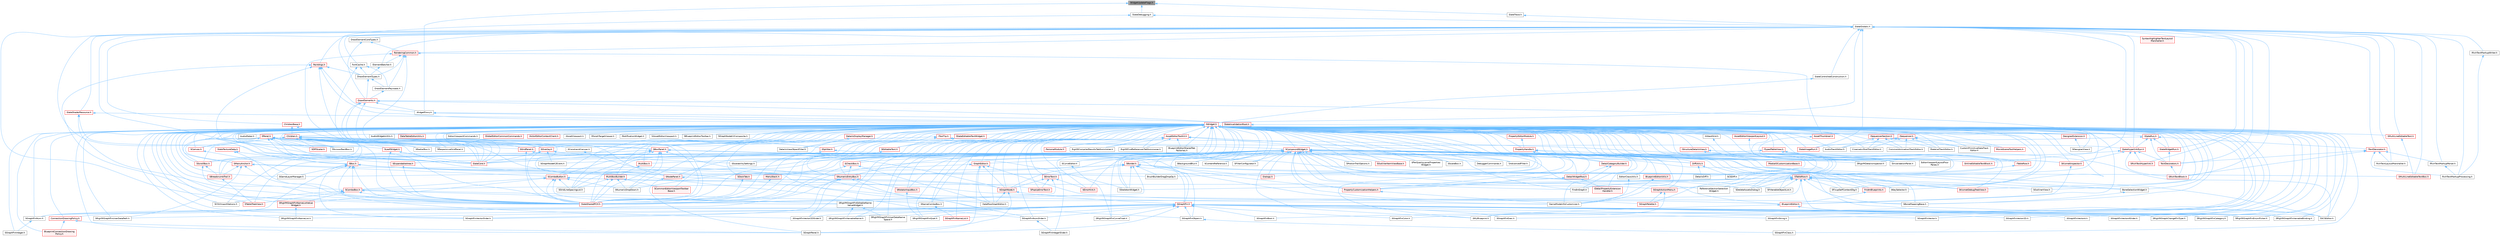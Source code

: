 digraph "WidgetUpdateFlags.h"
{
 // INTERACTIVE_SVG=YES
 // LATEX_PDF_SIZE
  bgcolor="transparent";
  edge [fontname=Helvetica,fontsize=10,labelfontname=Helvetica,labelfontsize=10];
  node [fontname=Helvetica,fontsize=10,shape=box,height=0.2,width=0.4];
  Node1 [id="Node000001",label="WidgetUpdateFlags.h",height=0.2,width=0.4,color="gray40", fillcolor="grey60", style="filled", fontcolor="black",tooltip=" "];
  Node1 -> Node2 [id="edge1_Node000001_Node000002",dir="back",color="steelblue1",style="solid",tooltip=" "];
  Node2 [id="Node000002",label="SlateDebugging.h",height=0.2,width=0.4,color="grey40", fillcolor="white", style="filled",URL="$d1/dcc/SlateDebugging_8h.html",tooltip=" "];
  Node2 -> Node3 [id="edge2_Node000002_Node000003",dir="back",color="steelblue1",style="solid",tooltip=" "];
  Node3 [id="Node000003",label="DrawElementTypes.h",height=0.2,width=0.4,color="grey40", fillcolor="white", style="filled",URL="$df/d5c/DrawElementTypes_8h.html",tooltip=" "];
  Node3 -> Node4 [id="edge3_Node000003_Node000004",dir="back",color="steelblue1",style="solid",tooltip=" "];
  Node4 [id="Node000004",label="DrawElementPayloads.h",height=0.2,width=0.4,color="grey40", fillcolor="white", style="filled",URL="$d9/d97/DrawElementPayloads_8h.html",tooltip=" "];
  Node4 -> Node5 [id="edge4_Node000004_Node000005",dir="back",color="steelblue1",style="solid",tooltip=" "];
  Node5 [id="Node000005",label="DrawElements.h",height=0.2,width=0.4,color="red", fillcolor="#FFF0F0", style="filled",URL="$d8/d4c/DrawElements_8h.html",tooltip=" "];
  Node5 -> Node7 [id="edge5_Node000005_Node000007",dir="back",color="steelblue1",style="solid",tooltip=" "];
  Node7 [id="Node000007",label="SBoxPanel.h",height=0.2,width=0.4,color="red", fillcolor="#FFF0F0", style="filled",URL="$d8/de6/SBoxPanel_8h.html",tooltip=" "];
  Node7 -> Node35 [id="edge6_Node000007_Node000035",dir="back",color="steelblue1",style="solid",tooltip=" "];
  Node35 [id="Node000035",label="DiffUtils.h",height=0.2,width=0.4,color="red", fillcolor="#FFF0F0", style="filled",URL="$d4/d91/DiffUtils_8h.html",tooltip=" "];
  Node35 -> Node40 [id="edge7_Node000035_Node000040",dir="back",color="steelblue1",style="solid",tooltip=" "];
  Node40 [id="Node000040",label="DetailsDiff.h",height=0.2,width=0.4,color="grey40", fillcolor="white", style="filled",URL="$de/dfc/DetailsDiff_8h.html",tooltip=" "];
  Node35 -> Node42 [id="edge8_Node000035_Node000042",dir="back",color="steelblue1",style="solid",tooltip=" "];
  Node42 [id="Node000042",label="SCSDiff.h",height=0.2,width=0.4,color="grey40", fillcolor="white", style="filled",URL="$da/dc5/SCSDiff_8h.html",tooltip=" "];
  Node7 -> Node43 [id="edge9_Node000007_Node000043",dir="back",color="steelblue1",style="solid",tooltip=" "];
  Node43 [id="Node000043",label="GameModeInfoCustomizer.h",height=0.2,width=0.4,color="grey40", fillcolor="white", style="filled",URL="$d5/df3/GameModeInfoCustomizer_8h.html",tooltip=" "];
  Node7 -> Node122 [id="edge10_Node000007_Node000122",dir="back",color="steelblue1",style="solid",tooltip=" "];
  Node122 [id="Node000122",label="PropertyCustomizationHelpers.h",height=0.2,width=0.4,color="red", fillcolor="#FFF0F0", style="filled",URL="$d7/dd0/PropertyCustomizationHelpers_8h.html",tooltip=" "];
  Node122 -> Node43 [id="edge11_Node000122_Node000043",dir="back",color="steelblue1",style="solid",tooltip=" "];
  Node7 -> Node126 [id="edge12_Node000007_Node000126",dir="back",color="steelblue1",style="solid",tooltip=" "];
  Node126 [id="Node000126",label="SBreadcrumbTrail.h",height=0.2,width=0.4,color="red", fillcolor="#FFF0F0", style="filled",URL="$d4/de2/SBreadcrumbTrail_8h.html",tooltip=" "];
  Node126 -> Node127 [id="edge13_Node000126_Node000127",dir="back",color="steelblue1",style="solid",tooltip=" "];
  Node127 [id="Node000127",label="STableTreeView.h",height=0.2,width=0.4,color="red", fillcolor="#FFF0F0", style="filled",URL="$dd/d46/STableTreeView_8h.html",tooltip=" "];
  Node7 -> Node130 [id="edge14_Node000007_Node000130",dir="back",color="steelblue1",style="solid",tooltip=" "];
  Node130 [id="Node000130",label="SComboButton.h",height=0.2,width=0.4,color="red", fillcolor="#FFF0F0", style="filled",URL="$dc/d43/SComboButton_8h.html",tooltip=" "];
  Node130 -> Node134 [id="edge15_Node000130_Node000134",dir="back",color="steelblue1",style="solid",tooltip=" "];
  Node134 [id="Node000134",label="SBoneMappingBase.h",height=0.2,width=0.4,color="grey40", fillcolor="white", style="filled",URL="$d7/d49/SBoneMappingBase_8h.html",tooltip=" "];
  Node130 -> Node135 [id="edge16_Node000130_Node000135",dir="back",color="steelblue1",style="solid",tooltip=" "];
  Node135 [id="Node000135",label="SComboBox.h",height=0.2,width=0.4,color="red", fillcolor="#FFF0F0", style="filled",URL="$d2/dd5/SComboBox_8h.html",tooltip=" "];
  Node135 -> Node145 [id="edge17_Node000135_Node000145",dir="back",color="steelblue1",style="solid",tooltip=" "];
  Node145 [id="Node000145",label="SCSVImportOptions.h",height=0.2,width=0.4,color="grey40", fillcolor="white", style="filled",URL="$d7/dfe/SCSVImportOptions_8h.html",tooltip=" "];
  Node135 -> Node148 [id="edge18_Node000135_Node000148",dir="back",color="steelblue1",style="solid",tooltip=" "];
  Node148 [id="Node000148",label="SNameComboBox.h",height=0.2,width=0.4,color="grey40", fillcolor="white", style="filled",URL="$d8/d4b/SNameComboBox_8h.html",tooltip=" "];
  Node148 -> Node82 [id="edge19_Node000148_Node000082",dir="back",color="steelblue1",style="solid",tooltip=" "];
  Node82 [id="Node000082",label="SGraphPinNameList.h",height=0.2,width=0.4,color="red", fillcolor="#FFF0F0", style="filled",URL="$d4/d09/SGraphPinNameList_8h.html",tooltip=" "];
  Node135 -> Node149 [id="edge20_Node000135_Node000149",dir="back",color="steelblue1",style="solid",tooltip=" "];
  Node149 [id="Node000149",label="SRigVMGraphPinEditableName\lValueWidget.h",height=0.2,width=0.4,color="grey40", fillcolor="white", style="filled",URL="$da/d0c/SRigVMGraphPinEditableNameValueWidget_8h.html",tooltip=" "];
  Node149 -> Node104 [id="edge21_Node000149_Node000104",dir="back",color="steelblue1",style="solid",tooltip=" "];
  Node104 [id="Node000104",label="SRigVMGraphPinUserDataName\lSpace.h",height=0.2,width=0.4,color="grey40", fillcolor="white", style="filled",URL="$d7/dfd/SRigVMGraphPinUserDataNameSpace_8h.html",tooltip=" "];
  Node149 -> Node107 [id="edge22_Node000149_Node000107",dir="back",color="steelblue1",style="solid",tooltip=" "];
  Node107 [id="Node000107",label="SRigVMGraphPinVariableName.h",height=0.2,width=0.4,color="grey40", fillcolor="white", style="filled",URL="$d0/da1/SRigVMGraphPinVariableName_8h.html",tooltip=" "];
  Node135 -> Node150 [id="edge23_Node000135_Node000150",dir="back",color="steelblue1",style="solid",tooltip=" "];
  Node150 [id="Node000150",label="SRigVMGraphPinNameListValue\lWidget.h",height=0.2,width=0.4,color="red", fillcolor="#FFF0F0", style="filled",URL="$dc/dac/SRigVMGraphPinNameListValueWidget_8h.html",tooltip=" "];
  Node150 -> Node102 [id="edge24_Node000150_Node000102",dir="back",color="steelblue1",style="solid",tooltip=" "];
  Node102 [id="Node000102",label="SRigVMGraphPinNameList.h",height=0.2,width=0.4,color="grey40", fillcolor="white", style="filled",URL="$d7/dfc/SRigVMGraphPinNameList_8h.html",tooltip=" "];
  Node135 -> Node127 [id="edge25_Node000135_Node000127",dir="back",color="steelblue1",style="solid",tooltip=" "];
  Node135 -> Node118 [id="edge26_Node000135_Node000118",dir="back",color="steelblue1",style="solid",tooltip=" "];
  Node118 [id="Node000118",label="SlateSharedPCH.h",height=0.2,width=0.4,color="red", fillcolor="#FFF0F0", style="filled",URL="$d1/dfc/SlateSharedPCH_8h.html",tooltip=" "];
  Node130 -> Node164 [id="edge27_Node000130_Node000164",dir="back",color="steelblue1",style="solid",tooltip=" "];
  Node164 [id="Node000164",label="SGridLineSpacingList.h",height=0.2,width=0.4,color="grey40", fillcolor="white", style="filled",URL="$db/d48/SGridLineSpacingList_8h.html",tooltip=" "];
  Node130 -> Node165 [id="edge28_Node000130_Node000165",dir="back",color="steelblue1",style="solid",tooltip=" "];
  Node165 [id="Node000165",label="SNumericDropDown.h",height=0.2,width=0.4,color="grey40", fillcolor="white", style="filled",URL="$d3/d12/SNumericDropDown_8h.html",tooltip=" "];
  Node130 -> Node166 [id="edge29_Node000130_Node000166",dir="back",color="steelblue1",style="solid",tooltip=" "];
  Node166 [id="Node000166",label="SPopUpErrorText.h",height=0.2,width=0.4,color="red", fillcolor="#FFF0F0", style="filled",URL="$d7/d15/SPopUpErrorText_8h.html",tooltip=" "];
  Node130 -> Node149 [id="edge30_Node000130_Node000149",dir="back",color="steelblue1",style="solid",tooltip=" "];
  Node130 -> Node150 [id="edge31_Node000130_Node000150",dir="back",color="steelblue1",style="solid",tooltip=" "];
  Node130 -> Node118 [id="edge32_Node000130_Node000118",dir="back",color="steelblue1",style="solid",tooltip=" "];
  Node7 -> Node164 [id="edge33_Node000007_Node000164",dir="back",color="steelblue1",style="solid",tooltip=" "];
  Node7 -> Node165 [id="edge34_Node000007_Node000165",dir="back",color="steelblue1",style="solid",tooltip=" "];
  Node7 -> Node169 [id="edge35_Node000007_Node000169",dir="back",color="steelblue1",style="solid",tooltip=" "];
  Node169 [id="Node000169",label="SNumericEntryBox.h",height=0.2,width=0.4,color="red", fillcolor="#FFF0F0", style="filled",URL="$d8/d1a/SNumericEntryBox_8h.html",tooltip=" "];
  Node169 -> Node84 [id="edge36_Node000169_Node000084",dir="back",color="steelblue1",style="solid",tooltip=" "];
  Node84 [id="Node000084",label="SGraphPinNum.h",height=0.2,width=0.4,color="grey40", fillcolor="white", style="filled",URL="$d7/da4/SGraphPinNum_8h.html",tooltip=" "];
  Node84 -> Node85 [id="edge37_Node000084_Node000085",dir="back",color="steelblue1",style="solid",tooltip=" "];
  Node85 [id="Node000085",label="SGraphPinInteger.h",height=0.2,width=0.4,color="grey40", fillcolor="white", style="filled",URL="$df/d54/SGraphPinInteger_8h.html",tooltip=" "];
  Node169 -> Node86 [id="edge38_Node000169_Node000086",dir="back",color="steelblue1",style="solid",tooltip=" "];
  Node86 [id="Node000086",label="SGraphPinNumSlider.h",height=0.2,width=0.4,color="grey40", fillcolor="white", style="filled",URL="$d5/d00/SGraphPinNumSlider_8h.html",tooltip=" "];
  Node86 -> Node87 [id="edge39_Node000086_Node000087",dir="back",color="steelblue1",style="solid",tooltip=" "];
  Node87 [id="Node000087",label="SGraphPinIntegerSlider.h",height=0.2,width=0.4,color="grey40", fillcolor="white", style="filled",URL="$da/d60/SGraphPinIntegerSlider_8h.html",tooltip=" "];
  Node169 -> Node94 [id="edge40_Node000169_Node000094",dir="back",color="steelblue1",style="solid",tooltip=" "];
  Node94 [id="Node000094",label="SGraphPinVector2DSlider.h",height=0.2,width=0.4,color="grey40", fillcolor="white", style="filled",URL="$d7/d05/SGraphPinVector2DSlider_8h.html",tooltip=" "];
  Node169 -> Node97 [id="edge41_Node000169_Node000097",dir="back",color="steelblue1",style="solid",tooltip=" "];
  Node97 [id="Node000097",label="SGraphPinVectorSlider.h",height=0.2,width=0.4,color="grey40", fillcolor="white", style="filled",URL="$dc/d38/SGraphPinVectorSlider_8h.html",tooltip=" "];
  Node169 -> Node170 [id="edge42_Node000169_Node000170",dir="back",color="steelblue1",style="solid",tooltip=" "];
  Node170 [id="Node000170",label="SRotatorInputBox.h",height=0.2,width=0.4,color="red", fillcolor="#FFF0F0", style="filled",URL="$de/dd2/SRotatorInputBox_8h.html",tooltip=" "];
  Node170 -> Node103 [id="edge43_Node000170_Node000103",dir="back",color="steelblue1",style="solid",tooltip=" "];
  Node103 [id="Node000103",label="SRigVMGraphPinQuat.h",height=0.2,width=0.4,color="grey40", fillcolor="white", style="filled",URL="$de/dda/SRigVMGraphPinQuat_8h.html",tooltip=" "];
  Node7 -> Node163 [id="edge44_Node000007_Node000163",dir="back",color="steelblue1",style="solid",tooltip=" "];
  Node163 [id="Node000163",label="SSCSEditor.h",height=0.2,width=0.4,color="grey40", fillcolor="white", style="filled",URL="$d0/d2e/SSCSEditor_8h.html",tooltip=" "];
  Node7 -> Node180 [id="edge45_Node000007_Node000180",dir="back",color="steelblue1",style="solid",tooltip=" "];
  Node180 [id="Node000180",label="SScrollBox.h",height=0.2,width=0.4,color="red", fillcolor="#FFF0F0", style="filled",URL="$d3/da2/SScrollBox_8h.html",tooltip=" "];
  Node180 -> Node126 [id="edge46_Node000180_Node000126",dir="back",color="steelblue1",style="solid",tooltip=" "];
  Node180 -> Node118 [id="edge47_Node000180_Node000118",dir="back",color="steelblue1",style="solid",tooltip=" "];
  Node7 -> Node183 [id="edge48_Node000007_Node000183",dir="back",color="steelblue1",style="solid",tooltip=" "];
  Node183 [id="Node000183",label="SSkeletonWidget.h",height=0.2,width=0.4,color="grey40", fillcolor="white", style="filled",URL="$dd/da7/SSkeletonWidget_8h.html",tooltip=" "];
  Node7 -> Node186 [id="edge49_Node000007_Node000186",dir="back",color="steelblue1",style="solid",tooltip=" "];
  Node186 [id="Node000186",label="STableRow.h",height=0.2,width=0.4,color="red", fillcolor="#FFF0F0", style="filled",URL="$d8/d43/STableRow_8h.html",tooltip=" "];
  Node186 -> Node187 [id="edge50_Node000186_Node000187",dir="back",color="steelblue1",style="solid",tooltip=" "];
  Node187 [id="Node000187",label="BoneSelectionWidget.h",height=0.2,width=0.4,color="grey40", fillcolor="white", style="filled",URL="$d4/dd3/BoneSelectionWidget_8h.html",tooltip=" "];
  Node187 -> Node134 [id="edge51_Node000187_Node000134",dir="back",color="steelblue1",style="solid",tooltip=" "];
  Node186 -> Node193 [id="edge52_Node000186_Node000193",dir="back",color="steelblue1",style="solid",tooltip=" "];
  Node193 [id="Node000193",label="FindInBlueprints.h",height=0.2,width=0.4,color="red", fillcolor="#FFF0F0", style="filled",URL="$d0/d27/FindInBlueprints_8h.html",tooltip=" "];
  Node193 -> Node194 [id="edge53_Node000193_Node000194",dir="back",color="steelblue1",style="solid",tooltip=" "];
  Node194 [id="Node000194",label="BlueprintEditor.h",height=0.2,width=0.4,color="red", fillcolor="#FFF0F0", style="filled",URL="$df/d7d/BlueprintEditor_8h.html",tooltip=" "];
  Node194 -> Node201 [id="edge54_Node000194_Node000201",dir="back",color="steelblue1",style="solid",tooltip=" "];
  Node201 [id="Node000201",label="SMyBlueprint.h",height=0.2,width=0.4,color="grey40", fillcolor="white", style="filled",URL="$d3/d34/SMyBlueprint_8h.html",tooltip=" "];
  Node194 -> Node163 [id="edge55_Node000194_Node000163",dir="back",color="steelblue1",style="solid",tooltip=" "];
  Node186 -> Node207 [id="edge56_Node000186_Node000207",dir="back",color="steelblue1",style="solid",tooltip=" "];
  Node207 [id="Node000207",label="FindInGraph.h",height=0.2,width=0.4,color="grey40", fillcolor="white", style="filled",URL="$de/d36/FindInGraph_8h.html",tooltip=" "];
  Node186 -> Node272 [id="edge57_Node000186_Node000272",dir="back",color="steelblue1",style="solid",tooltip=" "];
  Node272 [id="Node000272",label="ReferenceSectionSelection\lWidget.h",height=0.2,width=0.4,color="grey40", fillcolor="white", style="filled",URL="$db/d75/ReferenceSectionSelectionWidget_8h.html",tooltip=" "];
  Node186 -> Node134 [id="edge58_Node000186_Node000134",dir="back",color="steelblue1",style="solid",tooltip=" "];
  Node186 -> Node135 [id="edge59_Node000186_Node000135",dir="back",color="steelblue1",style="solid",tooltip=" "];
  Node186 -> Node274 [id="edge60_Node000186_Node000274",dir="back",color="steelblue1",style="solid",tooltip=" "];
  Node274 [id="Node000274",label="SDeleteAssetsDialog.h",height=0.2,width=0.4,color="grey40", fillcolor="white", style="filled",URL="$d7/d0d/SDeleteAssetsDialog_8h.html",tooltip=" "];
  Node186 -> Node275 [id="edge61_Node000186_Node000275",dir="back",color="steelblue1",style="solid",tooltip=" "];
  Node275 [id="Node000275",label="SFilterableObjectList.h",height=0.2,width=0.4,color="grey40", fillcolor="white", style="filled",URL="$dc/de4/SFilterableObjectList_8h.html",tooltip=" "];
  Node186 -> Node153 [id="edge62_Node000186_Node000153",dir="back",color="steelblue1",style="solid",tooltip=" "];
  Node153 [id="Node000153",label="SFixupSelfContextDlg.h",height=0.2,width=0.4,color="grey40", fillcolor="white", style="filled",URL="$d5/da4/SFixupSelfContextDlg_8h.html",tooltip=" "];
  Node186 -> Node276 [id="edge63_Node000186_Node000276",dir="back",color="steelblue1",style="solid",tooltip=" "];
  Node276 [id="Node000276",label="SGraphActionMenu.h",height=0.2,width=0.4,color="red", fillcolor="#FFF0F0", style="filled",URL="$d0/d9a/SGraphActionMenu_8h.html",tooltip=" "];
  Node276 -> Node279 [id="edge64_Node000276_Node000279",dir="back",color="steelblue1",style="solid",tooltip=" "];
  Node279 [id="Node000279",label="SGraphPalette.h",height=0.2,width=0.4,color="red", fillcolor="#FFF0F0", style="filled",URL="$d5/dd1/SGraphPalette_8h.html",tooltip=" "];
  Node276 -> Node201 [id="edge65_Node000276_Node000201",dir="back",color="steelblue1",style="solid",tooltip=" "];
  Node186 -> Node283 [id="edge66_Node000186_Node000283",dir="back",color="steelblue1",style="solid",tooltip=" "];
  Node283 [id="Node000283",label="SKeySelector.h",height=0.2,width=0.4,color="grey40", fillcolor="white", style="filled",URL="$de/d62/SKeySelector_8h.html",tooltip=" "];
  Node186 -> Node284 [id="edge67_Node000186_Node000284",dir="back",color="steelblue1",style="solid",tooltip=" "];
  Node284 [id="Node000284",label="SKismetDebugTreeView.h",height=0.2,width=0.4,color="red", fillcolor="#FFF0F0", style="filled",URL="$dc/df5/SKismetDebugTreeView_8h.html",tooltip=" "];
  Node186 -> Node264 [id="edge68_Node000186_Node000264",dir="back",color="steelblue1",style="solid",tooltip=" "];
  Node264 [id="Node000264",label="SOutlinerView.h",height=0.2,width=0.4,color="grey40", fillcolor="white", style="filled",URL="$d5/de1/SOutlinerView_8h.html",tooltip=" "];
  Node186 -> Node163 [id="edge69_Node000186_Node000163",dir="back",color="steelblue1",style="solid",tooltip=" "];
  Node186 -> Node183 [id="edge70_Node000186_Node000183",dir="back",color="steelblue1",style="solid",tooltip=" "];
  Node186 -> Node118 [id="edge71_Node000186_Node000118",dir="back",color="steelblue1",style="solid",tooltip=" "];
  Node7 -> Node112 [id="edge72_Node000007_Node000112",dir="back",color="steelblue1",style="solid",tooltip=" "];
  Node112 [id="Node000112",label="SlateCore.h",height=0.2,width=0.4,color="red", fillcolor="#FFF0F0", style="filled",URL="$dc/d03/SlateCore_8h.html",tooltip=" "];
  Node7 -> Node118 [id="edge73_Node000007_Node000118",dir="back",color="steelblue1",style="solid",tooltip=" "];
  Node5 -> Node186 [id="edge74_Node000005_Node000186",dir="back",color="steelblue1",style="solid",tooltip=" "];
  Node5 -> Node112 [id="edge75_Node000005_Node000112",dir="back",color="steelblue1",style="solid",tooltip=" "];
  Node5 -> Node655 [id="edge76_Node000005_Node000655",dir="back",color="steelblue1",style="solid",tooltip=" "];
  Node655 [id="Node000655",label="SlateInvalidationRoot.h",height=0.2,width=0.4,color="red", fillcolor="#FFF0F0", style="filled",URL="$d6/dc6/SlateInvalidationRoot_8h.html",tooltip=" "];
  Node655 -> Node656 [id="edge77_Node000655_Node000656",dir="back",color="steelblue1",style="solid",tooltip=" "];
  Node656 [id="Node000656",label="SInvalidationPanel.h",height=0.2,width=0.4,color="grey40", fillcolor="white", style="filled",URL="$d7/d86/SInvalidationPanel_8h.html",tooltip=" "];
  Node5 -> Node118 [id="edge78_Node000005_Node000118",dir="back",color="steelblue1",style="solid",tooltip=" "];
  Node5 -> Node661 [id="edge79_Node000005_Node000661",dir="back",color="steelblue1",style="solid",tooltip=" "];
  Node661 [id="Node000661",label="WidgetProxy.h",height=0.2,width=0.4,color="grey40", fillcolor="white", style="filled",URL="$d0/d03/WidgetProxy_8h.html",tooltip=" "];
  Node661 -> Node662 [id="edge80_Node000661_Node000662",dir="back",color="steelblue1",style="solid",tooltip=" "];
  Node662 [id="Node000662",label="SWidget.h",height=0.2,width=0.4,color="red", fillcolor="#FFF0F0", style="filled",URL="$dc/df5/SWidget_8h.html",tooltip=" "];
  Node662 -> Node490 [id="edge81_Node000662_Node000490",dir="back",color="steelblue1",style="solid",tooltip=" "];
  Node490 [id="Node000490",label="AssetEditorToolkit.h",height=0.2,width=0.4,color="red", fillcolor="#FFF0F0", style="filled",URL="$d9/d8b/AssetEditorToolkit_8h.html",tooltip=" "];
  Node490 -> Node194 [id="edge82_Node000490_Node000194",dir="back",color="steelblue1",style="solid",tooltip=" "];
  Node490 -> Node493 [id="edge83_Node000490_Node000493",dir="back",color="steelblue1",style="solid",tooltip=" "];
  Node493 [id="Node000493",label="BlueprintEditorSharedTab\lFactories.h",height=0.2,width=0.4,color="grey40", fillcolor="white", style="filled",URL="$d3/d15/BlueprintEditorSharedTabFactories_8h.html",tooltip=" "];
  Node490 -> Node207 [id="edge84_Node000490_Node000207",dir="back",color="steelblue1",style="solid",tooltip=" "];
  Node490 -> Node486 [id="edge85_Node000490_Node000486",dir="back",color="steelblue1",style="solid",tooltip=" "];
  Node486 [id="Node000486",label="PersonaModule.h",height=0.2,width=0.4,color="red", fillcolor="#FFF0F0", style="filled",URL="$de/d74/PersonaModule_8h.html",tooltip=" "];
  Node490 -> Node498 [id="edge86_Node000490_Node000498",dir="back",color="steelblue1",style="solid",tooltip=" "];
  Node498 [id="Node000498",label="RigVMCompilerResultsTabSummoner.h",height=0.2,width=0.4,color="grey40", fillcolor="white", style="filled",URL="$dd/d05/RigVMCompilerResultsTabSummoner_8h.html",tooltip=" "];
  Node490 -> Node500 [id="edge87_Node000490_Node000500",dir="back",color="steelblue1",style="solid",tooltip=" "];
  Node500 [id="Node000500",label="RigVMFindReferencesTabSummoner.h",height=0.2,width=0.4,color="grey40", fillcolor="white", style="filled",URL="$d5/d7d/RigVMFindReferencesTabSummoner_8h.html",tooltip=" "];
  Node662 -> Node448 [id="edge88_Node000662_Node000448",dir="back",color="steelblue1",style="solid",tooltip=" "];
  Node448 [id="Node000448",label="AssetEditorViewportLayout.h",height=0.2,width=0.4,color="red", fillcolor="#FFF0F0", style="filled",URL="$df/d46/AssetEditorViewportLayout_8h.html",tooltip=" "];
  Node448 -> Node451 [id="edge89_Node000448_Node000451",dir="back",color="steelblue1",style="solid",tooltip=" "];
  Node451 [id="Node000451",label="EditorViewportLayoutFour\lPanes.h",height=0.2,width=0.4,color="grey40", fillcolor="white", style="filled",URL="$d4/d84/EditorViewportLayoutFourPanes_8h.html",tooltip=" "];
  Node662 -> Node663 [id="edge90_Node000662_Node000663",dir="back",color="steelblue1",style="solid",tooltip=" "];
  Node663 [id="Node000663",label="AssetThumbnail.h",height=0.2,width=0.4,color="red", fillcolor="#FFF0F0", style="filled",URL="$d7/d61/AssetThumbnail_8h.html",tooltip=" "];
  Node663 -> Node274 [id="edge91_Node000663_Node000274",dir="back",color="steelblue1",style="solid",tooltip=" "];
  Node662 -> Node631 [id="edge92_Node000662_Node000631",dir="back",color="steelblue1",style="solid",tooltip=" "];
  Node631 [id="Node000631",label="AudioMeter.h",height=0.2,width=0.4,color="grey40", fillcolor="white", style="filled",URL="$de/db0/AudioMeter_8h.html",tooltip=" "];
  Node662 -> Node216 [id="edge93_Node000662_Node000216",dir="back",color="steelblue1",style="solid",tooltip=" "];
  Node216 [id="Node000216",label="AudioTrackEditor.h",height=0.2,width=0.4,color="grey40", fillcolor="white", style="filled",URL="$dd/d96/AudioTrackEditor_8h.html",tooltip=" "];
  Node662 -> Node670 [id="edge94_Node000662_Node000670",dir="back",color="steelblue1",style="solid",tooltip=" "];
  Node670 [id="Node000670",label="AudioWidgetsUtils.h",height=0.2,width=0.4,color="grey40", fillcolor="white", style="filled",URL="$da/d9a/AudioWidgetsUtils_8h.html",tooltip=" "];
  Node662 -> Node72 [id="edge95_Node000662_Node000072",dir="back",color="steelblue1",style="solid",tooltip=" "];
  Node72 [id="Node000072",label="BlueprintConnectionDrawing\lPolicy.h",height=0.2,width=0.4,color="red", fillcolor="#FFF0F0", style="filled",URL="$d2/dfc/BlueprintConnectionDrawingPolicy_8h.html",tooltip=" "];
  Node662 -> Node194 [id="edge96_Node000662_Node000194",dir="back",color="steelblue1",style="solid",tooltip=" "];
  Node662 -> Node493 [id="edge97_Node000662_Node000493",dir="back",color="steelblue1",style="solid",tooltip=" "];
  Node662 -> Node671 [id="edge98_Node000662_Node000671",dir="back",color="steelblue1",style="solid",tooltip=" "];
  Node671 [id="Node000671",label="BlueprintEditorUtils.h",height=0.2,width=0.4,color="red", fillcolor="#FFF0F0", style="filled",URL="$d7/d3d/BlueprintEditorUtils_8h.html",tooltip=" "];
  Node671 -> Node43 [id="edge99_Node000671_Node000043",dir="back",color="steelblue1",style="solid",tooltip=" "];
  Node662 -> Node187 [id="edge100_Node000662_Node000187",dir="back",color="steelblue1",style="solid",tooltip=" "];
  Node662 -> Node420 [id="edge101_Node000662_Node000420",dir="back",color="steelblue1",style="solid",tooltip=" "];
  Node420 [id="Node000420",label="BrushBuilderDragDropOp.h",height=0.2,width=0.4,color="grey40", fillcolor="white", style="filled",URL="$d9/d56/BrushBuilderDragDropOp_8h.html",tooltip=" "];
  Node662 -> Node672 [id="edge102_Node000662_Node000672",dir="back",color="steelblue1",style="solid",tooltip=" "];
  Node672 [id="Node000672",label="Children.h",height=0.2,width=0.4,color="red", fillcolor="#FFF0F0", style="filled",URL="$db/d68/Children_8h.html",tooltip=" "];
  Node672 -> Node673 [id="edge103_Node000672_Node000673",dir="back",color="steelblue1",style="solid",tooltip=" "];
  Node673 [id="Node000673",label="SBox.h",height=0.2,width=0.4,color="red", fillcolor="#FFF0F0", style="filled",URL="$dd/d43/SBox_8h.html",tooltip=" "];
  Node673 -> Node420 [id="edge104_Node000673_Node000420",dir="back",color="steelblue1",style="solid",tooltip=" "];
  Node673 -> Node43 [id="edge105_Node000673_Node000043",dir="back",color="steelblue1",style="solid",tooltip=" "];
  Node673 -> Node135 [id="edge106_Node000673_Node000135",dir="back",color="steelblue1",style="solid",tooltip=" "];
  Node673 -> Node675 [id="edge107_Node000673_Node000675",dir="back",color="steelblue1",style="solid",tooltip=" "];
  Node675 [id="Node000675",label="SGameLayerManager.h",height=0.2,width=0.4,color="grey40", fillcolor="white", style="filled",URL="$da/d3a/SGameLayerManager_8h.html",tooltip=" "];
  Node673 -> Node84 [id="edge108_Node000673_Node000084",dir="back",color="steelblue1",style="solid",tooltip=" "];
  Node673 -> Node86 [id="edge109_Node000673_Node000086",dir="back",color="steelblue1",style="solid",tooltip=" "];
  Node673 -> Node94 [id="edge110_Node000673_Node000094",dir="back",color="steelblue1",style="solid",tooltip=" "];
  Node673 -> Node97 [id="edge111_Node000673_Node000097",dir="back",color="steelblue1",style="solid",tooltip=" "];
  Node673 -> Node186 [id="edge112_Node000673_Node000186",dir="back",color="steelblue1",style="solid",tooltip=" "];
  Node673 -> Node118 [id="edge113_Node000673_Node000118",dir="back",color="steelblue1",style="solid",tooltip=" "];
  Node672 -> Node7 [id="edge114_Node000672_Node000007",dir="back",color="steelblue1",style="solid",tooltip=" "];
  Node672 -> Node693 [id="edge115_Node000672_Node000693",dir="back",color="steelblue1",style="solid",tooltip=" "];
  Node693 [id="Node000693",label="SCanvas.h",height=0.2,width=0.4,color="red", fillcolor="#FFF0F0", style="filled",URL="$d4/dfa/SCanvas_8h.html",tooltip=" "];
  Node693 -> Node675 [id="edge116_Node000693_Node000675",dir="back",color="steelblue1",style="solid",tooltip=" "];
  Node672 -> Node695 [id="edge117_Node000672_Node000695",dir="back",color="steelblue1",style="solid",tooltip=" "];
  Node695 [id="Node000695",label="SCompoundWidget.h",height=0.2,width=0.4,color="red", fillcolor="#FFF0F0", style="filled",URL="$db/d0b/SCompoundWidget_8h.html",tooltip=" "];
  Node695 -> Node187 [id="edge118_Node000695_Node000187",dir="back",color="steelblue1",style="solid",tooltip=" "];
  Node695 -> Node708 [id="edge119_Node000695_Node000708",dir="back",color="steelblue1",style="solid",tooltip=" "];
  Node708 [id="Node000708",label="DebuggerCommands.h",height=0.2,width=0.4,color="grey40", fillcolor="white", style="filled",URL="$dc/da1/DebuggerCommands_8h.html",tooltip=" "];
  Node695 -> Node318 [id="edge120_Node000695_Node000318",dir="back",color="steelblue1",style="solid",tooltip=" "];
  Node318 [id="Node000318",label="Dialogs.h",height=0.2,width=0.4,color="red", fillcolor="#FFF0F0", style="filled",URL="$d2/d5c/Dialogs_8h.html",tooltip=" "];
  Node695 -> Node193 [id="edge121_Node000695_Node000193",dir="back",color="steelblue1",style="solid",tooltip=" "];
  Node695 -> Node207 [id="edge122_Node000695_Node000207",dir="back",color="steelblue1",style="solid",tooltip=" "];
  Node695 -> Node709 [id="edge123_Node000695_Node000709",dir="back",color="steelblue1",style="solid",tooltip=" "];
  Node709 [id="Node000709",label="GraphEditor.h",height=0.2,width=0.4,color="red", fillcolor="#FFF0F0", style="filled",URL="$dc/dc5/GraphEditor_8h.html",tooltip=" "];
  Node709 -> Node194 [id="edge124_Node000709_Node000194",dir="back",color="steelblue1",style="solid",tooltip=" "];
  Node709 -> Node52 [id="edge125_Node000709_Node000052",dir="back",color="steelblue1",style="solid",tooltip=" "];
  Node52 [id="Node000052",label="DataflowGraphEditor.h",height=0.2,width=0.4,color="grey40", fillcolor="white", style="filled",URL="$d4/dfa/DataflowGraphEditor_8h.html",tooltip=" "];
  Node709 -> Node51 [id="edge126_Node000709_Node000051",dir="back",color="steelblue1",style="solid",tooltip=" "];
  Node51 [id="Node000051",label="SGraphNode.h",height=0.2,width=0.4,color="red", fillcolor="#FFF0F0", style="filled",URL="$d2/d30/SGraphNode_8h.html",tooltip=" "];
  Node51 -> Node52 [id="edge127_Node000051_Node000052",dir="back",color="steelblue1",style="solid",tooltip=" "];
  Node51 -> Node69 [id="edge128_Node000051_Node000069",dir="back",color="steelblue1",style="solid",tooltip=" "];
  Node69 [id="Node000069",label="SGraphPanel.h",height=0.2,width=0.4,color="grey40", fillcolor="white", style="filled",URL="$d2/dcf/SGraphPanel_8h.html",tooltip=" "];
  Node51 -> Node70 [id="edge129_Node000051_Node000070",dir="back",color="steelblue1",style="solid",tooltip=" "];
  Node70 [id="Node000070",label="SGraphPin.h",height=0.2,width=0.4,color="red", fillcolor="#FFF0F0", style="filled",URL="$d1/dd1/SGraphPin_8h.html",tooltip=" "];
  Node70 -> Node71 [id="edge130_Node000070_Node000071",dir="back",color="steelblue1",style="solid",tooltip=" "];
  Node71 [id="Node000071",label="ConnectionDrawingPolicy.h",height=0.2,width=0.4,color="red", fillcolor="#FFF0F0", style="filled",URL="$d5/dc8/ConnectionDrawingPolicy_8h.html",tooltip=" "];
  Node71 -> Node72 [id="edge131_Node000071_Node000072",dir="back",color="steelblue1",style="solid",tooltip=" "];
  Node71 -> Node69 [id="edge132_Node000071_Node000069",dir="back",color="steelblue1",style="solid",tooltip=" "];
  Node70 -> Node69 [id="edge133_Node000070_Node000069",dir="back",color="steelblue1",style="solid",tooltip=" "];
  Node70 -> Node78 [id="edge134_Node000070_Node000078",dir="back",color="steelblue1",style="solid",tooltip=" "];
  Node78 [id="Node000078",label="SGraphPinBool.h",height=0.2,width=0.4,color="grey40", fillcolor="white", style="filled",URL="$d8/d82/SGraphPinBool_8h.html",tooltip=" "];
  Node70 -> Node79 [id="edge135_Node000070_Node000079",dir="back",color="steelblue1",style="solid",tooltip=" "];
  Node79 [id="Node000079",label="SGraphPinColor.h",height=0.2,width=0.4,color="grey40", fillcolor="white", style="filled",URL="$dd/d8d/SGraphPinColor_8h.html",tooltip=" "];
  Node70 -> Node81 [id="edge136_Node000070_Node000081",dir="back",color="steelblue1",style="solid",tooltip=" "];
  Node81 [id="Node000081",label="SGraphPinExec.h",height=0.2,width=0.4,color="grey40", fillcolor="white", style="filled",URL="$d1/d4c/SGraphPinExec_8h.html",tooltip=" "];
  Node70 -> Node82 [id="edge137_Node000070_Node000082",dir="back",color="steelblue1",style="solid",tooltip=" "];
  Node70 -> Node84 [id="edge138_Node000070_Node000084",dir="back",color="steelblue1",style="solid",tooltip=" "];
  Node70 -> Node86 [id="edge139_Node000070_Node000086",dir="back",color="steelblue1",style="solid",tooltip=" "];
  Node70 -> Node88 [id="edge140_Node000070_Node000088",dir="back",color="steelblue1",style="solid",tooltip=" "];
  Node88 [id="Node000088",label="SGraphPinObject.h",height=0.2,width=0.4,color="grey40", fillcolor="white", style="filled",URL="$da/dd6/SGraphPinObject_8h.html",tooltip=" "];
  Node88 -> Node89 [id="edge141_Node000088_Node000089",dir="back",color="steelblue1",style="solid",tooltip=" "];
  Node89 [id="Node000089",label="SGraphPinClass.h",height=0.2,width=0.4,color="grey40", fillcolor="white", style="filled",URL="$df/d8d/SGraphPinClass_8h.html",tooltip=" "];
  Node70 -> Node90 [id="edge142_Node000070_Node000090",dir="back",color="steelblue1",style="solid",tooltip=" "];
  Node90 [id="Node000090",label="SGraphPinString.h",height=0.2,width=0.4,color="grey40", fillcolor="white", style="filled",URL="$d0/d49/SGraphPinString_8h.html",tooltip=" "];
  Node70 -> Node92 [id="edge143_Node000070_Node000092",dir="back",color="steelblue1",style="solid",tooltip=" "];
  Node92 [id="Node000092",label="SGraphPinVector.h",height=0.2,width=0.4,color="grey40", fillcolor="white", style="filled",URL="$d8/de7/SGraphPinVector_8h.html",tooltip=" "];
  Node70 -> Node93 [id="edge144_Node000070_Node000093",dir="back",color="steelblue1",style="solid",tooltip=" "];
  Node93 [id="Node000093",label="SGraphPinVector2D.h",height=0.2,width=0.4,color="grey40", fillcolor="white", style="filled",URL="$d7/d67/SGraphPinVector2D_8h.html",tooltip=" "];
  Node70 -> Node94 [id="edge145_Node000070_Node000094",dir="back",color="steelblue1",style="solid",tooltip=" "];
  Node70 -> Node95 [id="edge146_Node000070_Node000095",dir="back",color="steelblue1",style="solid",tooltip=" "];
  Node95 [id="Node000095",label="SGraphPinVector4.h",height=0.2,width=0.4,color="grey40", fillcolor="white", style="filled",URL="$d4/d94/SGraphPinVector4_8h.html",tooltip=" "];
  Node70 -> Node96 [id="edge147_Node000070_Node000096",dir="back",color="steelblue1",style="solid",tooltip=" "];
  Node96 [id="Node000096",label="SGraphPinVector4Slider.h",height=0.2,width=0.4,color="grey40", fillcolor="white", style="filled",URL="$d9/db8/SGraphPinVector4Slider_8h.html",tooltip=" "];
  Node70 -> Node97 [id="edge148_Node000070_Node000097",dir="back",color="steelblue1",style="solid",tooltip=" "];
  Node70 -> Node98 [id="edge149_Node000070_Node000098",dir="back",color="steelblue1",style="solid",tooltip=" "];
  Node98 [id="Node000098",label="SRigVMGraphChangePinType.h",height=0.2,width=0.4,color="grey40", fillcolor="white", style="filled",URL="$d4/da7/SRigVMGraphChangePinType_8h.html",tooltip=" "];
  Node70 -> Node99 [id="edge150_Node000070_Node000099",dir="back",color="steelblue1",style="solid",tooltip=" "];
  Node99 [id="Node000099",label="SRigVMGraphPinCategory.h",height=0.2,width=0.4,color="grey40", fillcolor="white", style="filled",URL="$da/d67/SRigVMGraphPinCategory_8h.html",tooltip=" "];
  Node70 -> Node100 [id="edge151_Node000070_Node000100",dir="back",color="steelblue1",style="solid",tooltip=" "];
  Node100 [id="Node000100",label="SRigVMGraphPinCurveFloat.h",height=0.2,width=0.4,color="grey40", fillcolor="white", style="filled",URL="$d3/d13/SRigVMGraphPinCurveFloat_8h.html",tooltip=" "];
  Node70 -> Node101 [id="edge152_Node000070_Node000101",dir="back",color="steelblue1",style="solid",tooltip=" "];
  Node101 [id="Node000101",label="SRigVMGraphPinEnumPicker.h",height=0.2,width=0.4,color="grey40", fillcolor="white", style="filled",URL="$d9/dd1/SRigVMGraphPinEnumPicker_8h.html",tooltip=" "];
  Node70 -> Node102 [id="edge153_Node000070_Node000102",dir="back",color="steelblue1",style="solid",tooltip=" "];
  Node70 -> Node103 [id="edge154_Node000070_Node000103",dir="back",color="steelblue1",style="solid",tooltip=" "];
  Node70 -> Node104 [id="edge155_Node000070_Node000104",dir="back",color="steelblue1",style="solid",tooltip=" "];
  Node70 -> Node105 [id="edge156_Node000070_Node000105",dir="back",color="steelblue1",style="solid",tooltip=" "];
  Node105 [id="Node000105",label="SRigVMGraphPinUserDataPath.h",height=0.2,width=0.4,color="grey40", fillcolor="white", style="filled",URL="$d5/d31/SRigVMGraphPinUserDataPath_8h.html",tooltip=" "];
  Node70 -> Node106 [id="edge157_Node000070_Node000106",dir="back",color="steelblue1",style="solid",tooltip=" "];
  Node106 [id="Node000106",label="SRigVMGraphPinVariableBinding.h",height=0.2,width=0.4,color="grey40", fillcolor="white", style="filled",URL="$db/dca/SRigVMGraphPinVariableBinding_8h.html",tooltip=" "];
  Node70 -> Node107 [id="edge158_Node000070_Node000107",dir="back",color="steelblue1",style="solid",tooltip=" "];
  Node709 -> Node69 [id="edge159_Node000709_Node000069",dir="back",color="steelblue1",style="solid",tooltip=" "];
  Node709 -> Node46 [id="edge160_Node000709_Node000046",dir="back",color="steelblue1",style="solid",tooltip=" "];
  Node46 [id="Node000046",label="SNodePanel.h",height=0.2,width=0.4,color="red", fillcolor="#FFF0F0", style="filled",URL="$da/db1/SNodePanel_8h.html",tooltip=" "];
  Node46 -> Node51 [id="edge161_Node000046_Node000051",dir="back",color="steelblue1",style="solid",tooltip=" "];
  Node46 -> Node69 [id="edge162_Node000046_Node000069",dir="back",color="steelblue1",style="solid",tooltip=" "];
  Node695 -> Node677 [id="edge163_Node000695_Node000677",dir="back",color="steelblue1",style="solid",tooltip=" "];
  Node677 [id="Node000677",label="MultiBox.h",height=0.2,width=0.4,color="red", fillcolor="#FFF0F0", style="filled",URL="$d5/d73/MultiBox_8h.html",tooltip=" "];
  Node677 -> Node678 [id="edge164_Node000677_Node000678",dir="back",color="steelblue1",style="solid",tooltip=" "];
  Node678 [id="Node000678",label="MultiBoxBuilder.h",height=0.2,width=0.4,color="red", fillcolor="#FFF0F0", style="filled",URL="$d5/d36/MultiBoxBuilder_8h.html",tooltip=" "];
  Node678 -> Node643 [id="edge165_Node000678_Node000643",dir="back",color="steelblue1",style="solid",tooltip=" "];
  Node643 [id="Node000643",label="SCommonEditorViewportToolbar\lBase.h",height=0.2,width=0.4,color="red", fillcolor="#FFF0F0", style="filled",URL="$d0/d79/SCommonEditorViewportToolbarBase_8h.html",tooltip=" "];
  Node678 -> Node164 [id="edge166_Node000678_Node000164",dir="back",color="steelblue1",style="solid",tooltip=" "];
  Node678 -> Node165 [id="edge167_Node000678_Node000165",dir="back",color="steelblue1",style="solid",tooltip=" "];
  Node678 -> Node118 [id="edge168_Node000678_Node000118",dir="back",color="steelblue1",style="solid",tooltip=" "];
  Node695 -> Node122 [id="edge169_Node000695_Node000122",dir="back",color="steelblue1",style="solid",tooltip=" "];
  Node695 -> Node272 [id="edge170_Node000695_Node000272",dir="back",color="steelblue1",style="solid",tooltip=" "];
  Node695 -> Node295 [id="edge171_Node000695_Node000295",dir="back",color="steelblue1",style="solid",tooltip=" "];
  Node295 [id="Node000295",label="SAdvancedFilter.h",height=0.2,width=0.4,color="grey40", fillcolor="white", style="filled",URL="$d1/d68/SAdvancedFilter_8h.html",tooltip=" "];
  Node695 -> Node730 [id="edge172_Node000695_Node000730",dir="back",color="steelblue1",style="solid",tooltip=" "];
  Node730 [id="Node000730",label="SBackgroundBlur.h",height=0.2,width=0.4,color="grey40", fillcolor="white", style="filled",URL="$d7/d30/SBackgroundBlur_8h.html",tooltip=" "];
  Node695 -> Node134 [id="edge173_Node000695_Node000134",dir="back",color="steelblue1",style="solid",tooltip=" "];
  Node695 -> Node732 [id="edge174_Node000695_Node000732",dir="back",color="steelblue1",style="solid",tooltip=" "];
  Node732 [id="Node000732",label="SBorder.h",height=0.2,width=0.4,color="red", fillcolor="#FFF0F0", style="filled",URL="$d2/d10/SBorder_8h.html",tooltip=" "];
  Node732 -> Node420 [id="edge175_Node000732_Node000420",dir="back",color="steelblue1",style="solid",tooltip=" "];
  Node732 -> Node318 [id="edge176_Node000732_Node000318",dir="back",color="steelblue1",style="solid",tooltip=" "];
  Node732 -> Node641 [id="edge177_Node000732_Node000641",dir="back",color="steelblue1",style="solid",tooltip=" "];
  Node641 [id="Node000641",label="SDockTab.h",height=0.2,width=0.4,color="red", fillcolor="#FFF0F0", style="filled",URL="$d2/d6f/SDockTab_8h.html",tooltip=" "];
  Node641 -> Node118 [id="edge178_Node000641_Node000118",dir="back",color="steelblue1",style="solid",tooltip=" "];
  Node732 -> Node739 [id="edge179_Node000732_Node000739",dir="back",color="steelblue1",style="solid",tooltip=" "];
  Node739 [id="Node000739",label="SErrorText.h",height=0.2,width=0.4,color="red", fillcolor="#FFF0F0", style="filled",URL="$d7/d9a/SErrorText_8h.html",tooltip=" "];
  Node739 -> Node740 [id="edge180_Node000739_Node000740",dir="back",color="steelblue1",style="solid",tooltip=" "];
  Node740 [id="Node000740",label="SErrorHint.h",height=0.2,width=0.4,color="red", fillcolor="#FFF0F0", style="filled",URL="$d9/d4d/SErrorHint_8h.html",tooltip=" "];
  Node739 -> Node51 [id="edge181_Node000739_Node000051",dir="back",color="steelblue1",style="solid",tooltip=" "];
  Node739 -> Node166 [id="edge182_Node000739_Node000166",dir="back",color="steelblue1",style="solid",tooltip=" "];
  Node739 -> Node118 [id="edge183_Node000739_Node000118",dir="back",color="steelblue1",style="solid",tooltip=" "];
  Node732 -> Node70 [id="edge184_Node000732_Node000070",dir="back",color="steelblue1",style="solid",tooltip=" "];
  Node732 -> Node766 [id="edge185_Node000732_Node000766",dir="back",color="steelblue1",style="solid",tooltip=" "];
  Node766 [id="Node000766",label="SMultiLineEditableTextBox.h",height=0.2,width=0.4,color="red", fillcolor="#FFF0F0", style="filled",URL="$da/d53/SMultiLineEditableTextBox_8h.html",tooltip=" "];
  Node732 -> Node169 [id="edge186_Node000732_Node000169",dir="back",color="steelblue1",style="solid",tooltip=" "];
  Node732 -> Node183 [id="edge187_Node000732_Node000183",dir="back",color="steelblue1",style="solid",tooltip=" "];
  Node732 -> Node186 [id="edge188_Node000732_Node000186",dir="back",color="steelblue1",style="solid",tooltip=" "];
  Node732 -> Node118 [id="edge189_Node000732_Node000118",dir="back",color="steelblue1",style="solid",tooltip=" "];
  Node695 -> Node126 [id="edge190_Node000695_Node000126",dir="back",color="steelblue1",style="solid",tooltip=" "];
  Node695 -> Node145 [id="edge191_Node000695_Node000145",dir="back",color="steelblue1",style="solid",tooltip=" "];
  Node695 -> Node774 [id="edge192_Node000695_Node000774",dir="back",color="steelblue1",style="solid",tooltip=" "];
  Node774 [id="Node000774",label="SCheckBox.h",height=0.2,width=0.4,color="red", fillcolor="#FFF0F0", style="filled",URL="$d8/d16/SCheckBox_8h.html",tooltip=" "];
  Node774 -> Node52 [id="edge193_Node000774_Node000052",dir="back",color="steelblue1",style="solid",tooltip=" "];
  Node774 -> Node169 [id="edge194_Node000774_Node000169",dir="back",color="steelblue1",style="solid",tooltip=" "];
  Node774 -> Node118 [id="edge195_Node000774_Node000118",dir="back",color="steelblue1",style="solid",tooltip=" "];
  Node695 -> Node781 [id="edge196_Node000695_Node000781",dir="back",color="steelblue1",style="solid",tooltip=" "];
  Node781 [id="Node000781",label="SContentReference.h",height=0.2,width=0.4,color="grey40", fillcolor="white", style="filled",URL="$d3/dc5/SContentReference_8h.html",tooltip=" "];
  Node695 -> Node784 [id="edge197_Node000695_Node000784",dir="back",color="steelblue1",style="solid",tooltip=" "];
  Node784 [id="Node000784",label="SCurveEditor.h",height=0.2,width=0.4,color="grey40", fillcolor="white", style="filled",URL="$db/d9a/SCurveEditor_8h.html",tooltip=" "];
  Node784 -> Node100 [id="edge198_Node000784_Node000100",dir="back",color="steelblue1",style="solid",tooltip=" "];
  Node695 -> Node274 [id="edge199_Node000695_Node000274",dir="back",color="steelblue1",style="solid",tooltip=" "];
  Node695 -> Node740 [id="edge200_Node000695_Node000740",dir="back",color="steelblue1",style="solid",tooltip=" "];
  Node695 -> Node794 [id="edge201_Node000695_Node000794",dir="back",color="steelblue1",style="solid",tooltip=" "];
  Node794 [id="Node000794",label="SExpandableArea.h",height=0.2,width=0.4,color="red", fillcolor="#FFF0F0", style="filled",URL="$da/d6a/SExpandableArea_8h.html",tooltip=" "];
  Node794 -> Node118 [id="edge202_Node000794_Node000118",dir="back",color="steelblue1",style="solid",tooltip=" "];
  Node695 -> Node297 [id="edge203_Node000695_Node000297",dir="back",color="steelblue1",style="solid",tooltip=" "];
  Node297 [id="Node000297",label="SFilterConfigurator.h",height=0.2,width=0.4,color="grey40", fillcolor="white", style="filled",URL="$d8/d8e/SFilterConfigurator_8h.html",tooltip=" "];
  Node695 -> Node275 [id="edge204_Node000695_Node000275",dir="back",color="steelblue1",style="solid",tooltip=" "];
  Node695 -> Node153 [id="edge205_Node000695_Node000153",dir="back",color="steelblue1",style="solid",tooltip=" "];
  Node695 -> Node675 [id="edge206_Node000695_Node000675",dir="back",color="steelblue1",style="solid",tooltip=" "];
  Node695 -> Node276 [id="edge207_Node000695_Node000276",dir="back",color="steelblue1",style="solid",tooltip=" "];
  Node695 -> Node51 [id="edge208_Node000695_Node000051",dir="back",color="steelblue1",style="solid",tooltip=" "];
  Node695 -> Node279 [id="edge209_Node000695_Node000279",dir="back",color="steelblue1",style="solid",tooltip=" "];
  Node695 -> Node164 [id="edge210_Node000695_Node000164",dir="back",color="steelblue1",style="solid",tooltip=" "];
  Node695 -> Node799 [id="edge211_Node000695_Node000799",dir="back",color="steelblue1",style="solid",tooltip=" "];
  Node799 [id="Node000799",label="SInlineEditableTextBlock.h",height=0.2,width=0.4,color="red", fillcolor="#FFF0F0", style="filled",URL="$d7/dd8/SInlineEditableTextBlock_8h.html",tooltip=" "];
  Node695 -> Node656 [id="edge212_Node000695_Node000656",dir="back",color="steelblue1",style="solid",tooltip=" "];
  Node695 -> Node283 [id="edge213_Node000695_Node000283",dir="back",color="steelblue1",style="solid",tooltip=" "];
  Node695 -> Node284 [id="edge214_Node000695_Node000284",dir="back",color="steelblue1",style="solid",tooltip=" "];
  Node695 -> Node803 [id="edge215_Node000695_Node000803",dir="back",color="steelblue1",style="solid",tooltip=" "];
  Node803 [id="Node000803",label="SKismetInspector.h",height=0.2,width=0.4,color="red", fillcolor="#FFF0F0", style="filled",URL="$db/dd1/SKismetInspector_8h.html",tooltip=" "];
  Node803 -> Node194 [id="edge216_Node000803_Node000194",dir="back",color="steelblue1",style="solid",tooltip=" "];
  Node695 -> Node715 [id="edge217_Node000695_Node000715",dir="back",color="steelblue1",style="solid",tooltip=" "];
  Node715 [id="Node000715",label="SMotionTrailOptions.h",height=0.2,width=0.4,color="grey40", fillcolor="white", style="filled",URL="$d2/d53/SMotionTrailOptions_8h.html",tooltip=" "];
  Node695 -> Node201 [id="edge218_Node000695_Node000201",dir="back",color="steelblue1",style="solid",tooltip=" "];
  Node695 -> Node148 [id="edge219_Node000695_Node000148",dir="back",color="steelblue1",style="solid",tooltip=" "];
  Node695 -> Node165 [id="edge220_Node000695_Node000165",dir="back",color="steelblue1",style="solid",tooltip=" "];
  Node695 -> Node169 [id="edge221_Node000695_Node000169",dir="back",color="steelblue1",style="solid",tooltip=" "];
  Node695 -> Node812 [id="edge222_Node000695_Node000812",dir="back",color="steelblue1",style="solid",tooltip=" "];
  Node812 [id="Node000812",label="SOutlinerItemViewBase.h",height=0.2,width=0.4,color="red", fillcolor="#FFF0F0", style="filled",URL="$d8/d1b/SOutlinerItemViewBase_8h.html",tooltip=" "];
  Node695 -> Node816 [id="edge223_Node000695_Node000816",dir="back",color="steelblue1",style="solid",tooltip=" "];
  Node816 [id="Node000816",label="SPerQualityLevelProperties\lWidget.h",height=0.2,width=0.4,color="grey40", fillcolor="white", style="filled",URL="$db/d82/SPerQualityLevelPropertiesWidget_8h.html",tooltip=" "];
  Node695 -> Node819 [id="edge224_Node000695_Node000819",dir="back",color="steelblue1",style="solid",tooltip=" "];
  Node819 [id="Node000819",label="SRigVMDetailsInspector.h",height=0.2,width=0.4,color="grey40", fillcolor="white", style="filled",URL="$df/dfb/SRigVMDetailsInspector_8h.html",tooltip=" "];
  Node695 -> Node170 [id="edge225_Node000695_Node000170",dir="back",color="steelblue1",style="solid",tooltip=" "];
  Node695 -> Node163 [id="edge226_Node000695_Node000163",dir="back",color="steelblue1",style="solid",tooltip=" "];
  Node695 -> Node820 [id="edge227_Node000695_Node000820",dir="back",color="steelblue1",style="solid",tooltip=" "];
  Node820 [id="Node000820",label="SScalabilitySettings.h",height=0.2,width=0.4,color="grey40", fillcolor="white", style="filled",URL="$da/d90/SScalabilitySettings_8h.html",tooltip=" "];
  Node695 -> Node821 [id="edge228_Node000695_Node000821",dir="back",color="steelblue1",style="solid",tooltip=" "];
  Node821 [id="Node000821",label="SScaleBox.h",height=0.2,width=0.4,color="grey40", fillcolor="white", style="filled",URL="$d4/d07/SScaleBox_8h.html",tooltip=" "];
  Node695 -> Node180 [id="edge229_Node000695_Node000180",dir="back",color="steelblue1",style="solid",tooltip=" "];
  Node695 -> Node183 [id="edge230_Node000695_Node000183",dir="back",color="steelblue1",style="solid",tooltip=" "];
  Node695 -> Node127 [id="edge231_Node000695_Node000127",dir="back",color="steelblue1",style="solid",tooltip=" "];
  Node695 -> Node112 [id="edge232_Node000695_Node000112",dir="back",color="steelblue1",style="solid",tooltip=" "];
  Node695 -> Node118 [id="edge233_Node000695_Node000118",dir="back",color="steelblue1",style="solid",tooltip=" "];
  Node672 -> Node840 [id="edge234_Node000672_Node000840",dir="back",color="steelblue1",style="solid",tooltip=" "];
  Node840 [id="Node000840",label="SConstraintCanvas.h",height=0.2,width=0.4,color="grey40", fillcolor="white", style="filled",URL="$d4/d58/SConstraintCanvas_8h.html",tooltip=" "];
  Node840 -> Node52 [id="edge235_Node000840_Node000052",dir="back",color="steelblue1",style="solid",tooltip=" "];
  Node672 -> Node841 [id="edge236_Node000672_Node000841",dir="back",color="steelblue1",style="solid",tooltip=" "];
  Node841 [id="Node000841",label="SDPIScaler.h",height=0.2,width=0.4,color="red", fillcolor="#FFF0F0", style="filled",URL="$de/dda/SDPIScaler_8h.html",tooltip=" "];
  Node672 -> Node842 [id="edge237_Node000672_Node000842",dir="back",color="steelblue1",style="solid",tooltip=" "];
  Node842 [id="Node000842",label="SGridPanel.h",height=0.2,width=0.4,color="red", fillcolor="#FFF0F0", style="filled",URL="$d2/d4c/SGridPanel_8h.html",tooltip=" "];
  Node842 -> Node820 [id="edge238_Node000842_Node000820",dir="back",color="steelblue1",style="solid",tooltip=" "];
  Node842 -> Node118 [id="edge239_Node000842_Node000118",dir="back",color="steelblue1",style="solid",tooltip=" "];
  Node672 -> Node656 [id="edge240_Node000672_Node000656",dir="back",color="steelblue1",style="solid",tooltip=" "];
  Node672 -> Node843 [id="edge241_Node000672_Node000843",dir="back",color="steelblue1",style="solid",tooltip=" "];
  Node843 [id="Node000843",label="SLeafWidget.h",height=0.2,width=0.4,color="red", fillcolor="#FFF0F0", style="filled",URL="$dd/dfb/SLeafWidget_8h.html",tooltip=" "];
  Node843 -> Node112 [id="edge242_Node000843_Node000112",dir="back",color="steelblue1",style="solid",tooltip=" "];
  Node843 -> Node118 [id="edge243_Node000843_Node000118",dir="back",color="steelblue1",style="solid",tooltip=" "];
  Node672 -> Node870 [id="edge244_Node000672_Node000870",dir="back",color="steelblue1",style="solid",tooltip=" "];
  Node870 [id="Node000870",label="SMenuAnchor.h",height=0.2,width=0.4,color="red", fillcolor="#FFF0F0", style="filled",URL="$d3/d52/SMenuAnchor_8h.html",tooltip=" "];
  Node870 -> Node126 [id="edge245_Node000870_Node000126",dir="back",color="steelblue1",style="solid",tooltip=" "];
  Node870 -> Node130 [id="edge246_Node000870_Node000130",dir="back",color="steelblue1",style="solid",tooltip=" "];
  Node870 -> Node88 [id="edge247_Node000870_Node000088",dir="back",color="steelblue1",style="solid",tooltip=" "];
  Node870 -> Node105 [id="edge248_Node000870_Node000105",dir="back",color="steelblue1",style="solid",tooltip=" "];
  Node870 -> Node118 [id="edge249_Node000870_Node000118",dir="back",color="steelblue1",style="solid",tooltip=" "];
  Node672 -> Node46 [id="edge250_Node000672_Node000046",dir="back",color="steelblue1",style="solid",tooltip=" "];
  Node672 -> Node873 [id="edge251_Node000672_Node000873",dir="back",color="steelblue1",style="solid",tooltip=" "];
  Node873 [id="Node000873",label="SOverlay.h",height=0.2,width=0.4,color="red", fillcolor="#FFF0F0", style="filled",URL="$d2/d4b/SOverlay_8h.html",tooltip=" "];
  Node873 -> Node51 [id="edge252_Node000873_Node000051",dir="back",color="steelblue1",style="solid",tooltip=" "];
  Node873 -> Node63 [id="edge253_Node000873_Node000063",dir="back",color="steelblue1",style="solid",tooltip=" "];
  Node63 [id="Node000063",label="SGraphNodeK2Event.h",height=0.2,width=0.4,color="grey40", fillcolor="white", style="filled",URL="$de/d09/SGraphNodeK2Event_8h.html",tooltip=" "];
  Node873 -> Node112 [id="edge254_Node000873_Node000112",dir="back",color="steelblue1",style="solid",tooltip=" "];
  Node873 -> Node118 [id="edge255_Node000873_Node000118",dir="back",color="steelblue1",style="solid",tooltip=" "];
  Node672 -> Node875 [id="edge256_Node000672_Node000875",dir="back",color="steelblue1",style="solid",tooltip=" "];
  Node875 [id="Node000875",label="SRadialBox.h",height=0.2,width=0.4,color="grey40", fillcolor="white", style="filled",URL="$d5/de5/SRadialBox_8h.html",tooltip=" "];
  Node672 -> Node876 [id="edge257_Node000672_Node000876",dir="back",color="steelblue1",style="solid",tooltip=" "];
  Node876 [id="Node000876",label="SResponsiveGridPanel.h",height=0.2,width=0.4,color="grey40", fillcolor="white", style="filled",URL="$d0/d51/SResponsiveGridPanel_8h.html",tooltip=" "];
  Node672 -> Node877 [id="edge258_Node000672_Node000877",dir="back",color="steelblue1",style="solid",tooltip=" "];
  Node877 [id="Node000877",label="SScissorRectBox.h",height=0.2,width=0.4,color="grey40", fillcolor="white", style="filled",URL="$d1/d04/SScissorRectBox_8h.html",tooltip=" "];
  Node672 -> Node180 [id="edge259_Node000672_Node000180",dir="back",color="steelblue1",style="solid",tooltip=" "];
  Node672 -> Node879 [id="edge260_Node000672_Node000879",dir="back",color="steelblue1",style="solid",tooltip=" "];
  Node879 [id="Node000879",label="SSplitter.h",height=0.2,width=0.4,color="red", fillcolor="#FFF0F0", style="filled",URL="$d1/d14/SSplitter_8h.html",tooltip=" "];
  Node879 -> Node451 [id="edge261_Node000879_Node000451",dir="back",color="steelblue1",style="solid",tooltip=" "];
  Node879 -> Node118 [id="edge262_Node000879_Node000118",dir="back",color="steelblue1",style="solid",tooltip=" "];
  Node672 -> Node112 [id="edge263_Node000672_Node000112",dir="back",color="steelblue1",style="solid",tooltip=" "];
  Node672 -> Node118 [id="edge264_Node000672_Node000118",dir="back",color="steelblue1",style="solid",tooltip=" "];
  Node662 -> Node219 [id="edge265_Node000662_Node000219",dir="back",color="steelblue1",style="solid",tooltip=" "];
  Node219 [id="Node000219",label="CinematicShotTrackEditor.h",height=0.2,width=0.4,color="grey40", fillcolor="white", style="filled",URL="$d3/d0c/CinematicShotTrackEditor_8h.html",tooltip=" "];
  Node662 -> Node225 [id="edge266_Node000662_Node000225",dir="back",color="steelblue1",style="solid",tooltip=" "];
  Node225 [id="Node000225",label="CommonAnimationTrackEditor.h",height=0.2,width=0.4,color="grey40", fillcolor="white", style="filled",URL="$d9/d6e/CommonAnimationTrackEditor_8h.html",tooltip=" "];
  Node662 -> Node71 [id="edge267_Node000662_Node000071",dir="back",color="steelblue1",style="solid",tooltip=" "];
  Node662 -> Node220 [id="edge268_Node000662_Node000220",dir="back",color="steelblue1",style="solid",tooltip=" "];
  Node220 [id="Node000220",label="CustomPrimitiveDataTrack\lEditor.h",height=0.2,width=0.4,color="grey40", fillcolor="white", style="filled",URL="$dc/d8f/CustomPrimitiveDataTrackEditor_8h.html",tooltip=" "];
  Node662 -> Node898 [id="edge269_Node000662_Node000898",dir="back",color="steelblue1",style="solid",tooltip=" "];
  Node898 [id="Node000898",label="DataTableEditorUtils.h",height=0.2,width=0.4,color="red", fillcolor="#FFF0F0", style="filled",URL="$d6/d6f/DataTableEditorUtils_8h.html",tooltip=" "];
  Node662 -> Node52 [id="edge270_Node000662_Node000052",dir="back",color="steelblue1",style="solid",tooltip=" "];
  Node662 -> Node708 [id="edge271_Node000662_Node000708",dir="back",color="steelblue1",style="solid",tooltip=" "];
  Node662 -> Node899 [id="edge272_Node000662_Node000899",dir="back",color="steelblue1",style="solid",tooltip=" "];
  Node899 [id="Node000899",label="DesignerExtension.h",height=0.2,width=0.4,color="red", fillcolor="#FFF0F0", style="filled",URL="$d2/d1b/DesignerExtension_8h.html",tooltip=" "];
  Node899 -> Node50 [id="edge273_Node000899_Node000050",dir="back",color="steelblue1",style="solid",tooltip=" "];
  Node50 [id="Node000050",label="SDesignerView.h",height=0.2,width=0.4,color="grey40", fillcolor="white", style="filled",URL="$d2/d14/SDesignerView_8h.html",tooltip=" "];
  Node662 -> Node586 [id="edge274_Node000662_Node000586",dir="back",color="steelblue1",style="solid",tooltip=" "];
  Node586 [id="Node000586",label="DetailCategoryBuilder.h",height=0.2,width=0.4,color="red", fillcolor="#FFF0F0", style="filled",URL="$d9/de8/DetailCategoryBuilder_8h.html",tooltip=" "];
  Node586 -> Node588 [id="edge275_Node000586_Node000588",dir="back",color="steelblue1",style="solid",tooltip=" "];
  Node588 [id="Node000588",label="DetailWidgetRow.h",height=0.2,width=0.4,color="red", fillcolor="#FFF0F0", style="filled",URL="$d4/d4d/DetailWidgetRow_8h.html",tooltip=" "];
  Node588 -> Node589 [id="edge276_Node000588_Node000589",dir="back",color="steelblue1",style="solid",tooltip=" "];
  Node589 [id="Node000589",label="IDetailPropertyExtension\lHandler.h",height=0.2,width=0.4,color="red", fillcolor="#FFF0F0", style="filled",URL="$d6/d81/IDetailPropertyExtensionHandler_8h.html",tooltip=" "];
  Node588 -> Node122 [id="edge277_Node000588_Node000122",dir="back",color="steelblue1",style="solid",tooltip=" "];
  Node586 -> Node43 [id="edge278_Node000586_Node000043",dir="back",color="steelblue1",style="solid",tooltip=" "];
  Node662 -> Node588 [id="edge279_Node000662_Node000588",dir="back",color="steelblue1",style="solid",tooltip=" "];
  Node662 -> Node40 [id="edge280_Node000662_Node000040",dir="back",color="steelblue1",style="solid",tooltip=" "];
  Node662 -> Node901 [id="edge281_Node000662_Node000901",dir="back",color="steelblue1",style="solid",tooltip=" "];
  Node901 [id="Node000901",label="DetailsDisplayManager.h",height=0.2,width=0.4,color="red", fillcolor="#FFF0F0", style="filled",URL="$d3/db6/DetailsDisplayManager_8h.html",tooltip=" "];
  Node901 -> Node902 [id="edge282_Node000901_Node000902",dir="back",color="steelblue1",style="solid",tooltip=" "];
  Node902 [id="Node000902",label="DetailsViewObjectFilter.h",height=0.2,width=0.4,color="grey40", fillcolor="white", style="filled",URL="$db/d34/DetailsViewObjectFilter_8h.html",tooltip=" "];
  Node662 -> Node902 [id="edge283_Node000662_Node000902",dir="back",color="steelblue1",style="solid",tooltip=" "];
  Node662 -> Node318 [id="edge284_Node000662_Node000318",dir="back",color="steelblue1",style="solid",tooltip=" "];
  Node662 -> Node35 [id="edge285_Node000662_Node000035",dir="back",color="steelblue1",style="solid",tooltip=" "];
  Node662 -> Node830 [id="edge286_Node000662_Node000830",dir="back",color="steelblue1",style="solid",tooltip=" "];
  Node830 [id="Node000830",label="EditorClassUtils.h",height=0.2,width=0.4,color="grey40", fillcolor="white", style="filled",URL="$d8/d26/EditorClassUtils_8h.html",tooltip=" "];
  Node830 -> Node43 [id="edge287_Node000830_Node000043",dir="back",color="steelblue1",style="solid",tooltip=" "];
  Node662 -> Node903 [id="edge288_Node000662_Node000903",dir="back",color="steelblue1",style="solid",tooltip=" "];
  Node903 [id="Node000903",label="EditorViewportCommands.h",height=0.2,width=0.4,color="grey40", fillcolor="white", style="filled",URL="$d9/de5/EditorViewportCommands_8h.html",tooltip=" "];
  Node662 -> Node451 [id="edge289_Node000662_Node000451",dir="back",color="steelblue1",style="solid",tooltip=" "];
  Node662 -> Node193 [id="edge290_Node000662_Node000193",dir="back",color="steelblue1",style="solid",tooltip=" "];
  Node662 -> Node207 [id="edge291_Node000662_Node000207",dir="back",color="steelblue1",style="solid",tooltip=" "];
  Node662 -> Node43 [id="edge292_Node000662_Node000043",dir="back",color="steelblue1",style="solid",tooltip=" "];
  Node662 -> Node636 [id="edge293_Node000662_Node000636",dir="back",color="steelblue1",style="solid",tooltip=" "];
  Node636 [id="Node000636",label="GlobalEditorCommonCommands.h",height=0.2,width=0.4,color="red", fillcolor="#FFF0F0", style="filled",URL="$d3/d5f/GlobalEditorCommonCommands_8h.html",tooltip=" "];
  Node662 -> Node709 [id="edge294_Node000662_Node000709",dir="back",color="steelblue1",style="solid",tooltip=" "];
  Node662 -> Node904 [id="edge295_Node000662_Node000904",dir="back",color="steelblue1",style="solid",tooltip=" "];
  Node904 [id="Node000904",label="HittestGrid.h",height=0.2,width=0.4,color="grey40", fillcolor="white", style="filled",URL="$da/d73/HittestGrid_8h.html",tooltip=" "];
  Node904 -> Node656 [id="edge296_Node000904_Node000656",dir="back",color="steelblue1",style="solid",tooltip=" "];
  Node662 -> Node905 [id="edge297_Node000662_Node000905",dir="back",color="steelblue1",style="solid",tooltip=" "];
  Node905 [id="Node000905",label="IActorEditorContextClient.h",height=0.2,width=0.4,color="red", fillcolor="#FFF0F0", style="filled",URL="$d7/da6/IActorEditorContextClient_8h.html",tooltip=" "];
  Node662 -> Node623 [id="edge298_Node000662_Node000623",dir="back",color="steelblue1",style="solid",tooltip=" "];
  Node623 [id="Node000623",label="IAssetViewport.h",height=0.2,width=0.4,color="grey40", fillcolor="white", style="filled",URL="$de/d65/IAssetViewport_8h.html",tooltip=" "];
  Node662 -> Node589 [id="edge299_Node000662_Node000589",dir="back",color="steelblue1",style="solid",tooltip=" "];
  Node662 -> Node907 [id="edge300_Node000662_Node000907",dir="back",color="steelblue1",style="solid",tooltip=" "];
  Node907 [id="Node000907",label="IMorphTargetViewer.h",height=0.2,width=0.4,color="grey40", fillcolor="white", style="filled",URL="$dd/d85/IMorphTargetViewer_8h.html",tooltip=" "];
  Node662 -> Node777 [id="edge301_Node000662_Node000777",dir="back",color="steelblue1",style="solid",tooltip=" "];
  Node777 [id="Node000777",label="INotificationWidget.h",height=0.2,width=0.4,color="grey40", fillcolor="white", style="filled",URL="$dd/d1a/INotificationWidget_8h.html",tooltip=" "];
  Node662 -> Node908 [id="edge302_Node000662_Node000908",dir="back",color="steelblue1",style="solid",tooltip=" "];
  Node908 [id="Node000908",label="ISequencer.h",height=0.2,width=0.4,color="red", fillcolor="#FFF0F0", style="filled",URL="$d7/d1d/ISequencer_8h.html",tooltip=" "];
  Node908 -> Node216 [id="edge303_Node000908_Node000216",dir="back",color="steelblue1",style="solid",tooltip=" "];
  Node908 -> Node219 [id="edge304_Node000908_Node000219",dir="back",color="steelblue1",style="solid",tooltip=" "];
  Node908 -> Node225 [id="edge305_Node000908_Node000225",dir="back",color="steelblue1",style="solid",tooltip=" "];
  Node908 -> Node220 [id="edge306_Node000908_Node000220",dir="back",color="steelblue1",style="solid",tooltip=" "];
  Node908 -> Node221 [id="edge307_Node000908_Node000221",dir="back",color="steelblue1",style="solid",tooltip=" "];
  Node221 [id="Node000221",label="MaterialTrackEditor.h",height=0.2,width=0.4,color="grey40", fillcolor="white", style="filled",URL="$d1/d9f/MaterialTrackEditor_8h.html",tooltip=" "];
  Node908 -> Node916 [id="edge308_Node000908_Node000916",dir="back",color="steelblue1",style="solid",tooltip=" "];
  Node916 [id="Node000916",label="MovieSceneToolHelpers.h",height=0.2,width=0.4,color="red", fillcolor="#FFF0F0", style="filled",URL="$d4/d0e/MovieSceneToolHelpers_8h.html",tooltip=" "];
  Node662 -> Node927 [id="edge309_Node000662_Node000927",dir="back",color="steelblue1",style="solid",tooltip=" "];
  Node927 [id="Node000927",label="ISequencerSection.h",height=0.2,width=0.4,color="red", fillcolor="#FFF0F0", style="filled",URL="$d7/d4b/ISequencerSection_8h.html",tooltip=" "];
  Node927 -> Node216 [id="edge310_Node000927_Node000216",dir="back",color="steelblue1",style="solid",tooltip=" "];
  Node927 -> Node219 [id="edge311_Node000927_Node000219",dir="back",color="steelblue1",style="solid",tooltip=" "];
  Node927 -> Node225 [id="edge312_Node000927_Node000225",dir="back",color="steelblue1",style="solid",tooltip=" "];
  Node927 -> Node220 [id="edge313_Node000927_Node000220",dir="back",color="steelblue1",style="solid",tooltip=" "];
  Node927 -> Node221 [id="edge314_Node000927_Node000221",dir="back",color="steelblue1",style="solid",tooltip=" "];
  Node662 -> Node930 [id="edge315_Node000662_Node000930",dir="back",color="steelblue1",style="solid",tooltip=" "];
  Node930 [id="Node000930",label="ISlateEditableTextWidget.h",height=0.2,width=0.4,color="red", fillcolor="#FFF0F0", style="filled",URL="$dd/dd0/ISlateEditableTextWidget_8h.html",tooltip=" "];
  Node930 -> Node931 [id="edge316_Node000930_Node000931",dir="back",color="steelblue1",style="solid",tooltip=" "];
  Node931 [id="Node000931",label="SEditableText.h",height=0.2,width=0.4,color="red", fillcolor="#FFF0F0", style="filled",URL="$df/df7/SEditableText_8h.html",tooltip=" "];
  Node931 -> Node169 [id="edge317_Node000931_Node000169",dir="back",color="steelblue1",style="solid",tooltip=" "];
  Node931 -> Node118 [id="edge318_Node000931_Node000118",dir="back",color="steelblue1",style="solid",tooltip=" "];
  Node662 -> Node932 [id="edge319_Node000662_Node000932",dir="back",color="steelblue1",style="solid",tooltip=" "];
  Node932 [id="Node000932",label="ISlateRun.h",height=0.2,width=0.4,color="red", fillcolor="#FFF0F0", style="filled",URL="$d9/d49/ISlateRun_8h.html",tooltip=" "];
  Node932 -> Node935 [id="edge320_Node000932_Node000935",dir="back",color="steelblue1",style="solid",tooltip=" "];
  Node935 [id="Node000935",label="ITextDecorator.h",height=0.2,width=0.4,color="red", fillcolor="#FFF0F0", style="filled",URL="$d6/d35/ITextDecorator_8h.html",tooltip=" "];
  Node935 -> Node936 [id="edge321_Node000935_Node000936",dir="back",color="steelblue1",style="solid",tooltip=" "];
  Node936 [id="Node000936",label="IRichTextMarkupParser.h",height=0.2,width=0.4,color="grey40", fillcolor="white", style="filled",URL="$d1/dae/IRichTextMarkupParser_8h.html",tooltip=" "];
  Node936 -> Node937 [id="edge322_Node000936_Node000937",dir="back",color="steelblue1",style="solid",tooltip=" "];
  Node937 [id="Node000937",label="RichTextMarkupProcessing.h",height=0.2,width=0.4,color="grey40", fillcolor="white", style="filled",URL="$d5/ddd/RichTextMarkupProcessing_8h.html",tooltip=" "];
  Node935 -> Node938 [id="edge323_Node000935_Node000938",dir="back",color="steelblue1",style="solid",tooltip=" "];
  Node938 [id="Node000938",label="RichTextLayoutMarshaller.h",height=0.2,width=0.4,color="grey40", fillcolor="white", style="filled",URL="$dd/d85/RichTextLayoutMarshaller_8h.html",tooltip=" "];
  Node935 -> Node937 [id="edge324_Node000935_Node000937",dir="back",color="steelblue1",style="solid",tooltip=" "];
  Node935 -> Node894 [id="edge325_Node000935_Node000894",dir="back",color="steelblue1",style="solid",tooltip=" "];
  Node894 [id="Node000894",label="SRichTextBlock.h",height=0.2,width=0.4,color="red", fillcolor="#FFF0F0", style="filled",URL="$dd/d4c/SRichTextBlock_8h.html",tooltip=" "];
  Node935 -> Node939 [id="edge326_Node000935_Node000939",dir="back",color="steelblue1",style="solid",tooltip=" "];
  Node939 [id="Node000939",label="TextDecorators.h",height=0.2,width=0.4,color="red", fillcolor="#FFF0F0", style="filled",URL="$df/d2a/TextDecorators_8h.html",tooltip=" "];
  Node939 -> Node894 [id="edge327_Node000939_Node000894",dir="back",color="steelblue1",style="solid",tooltip=" "];
  Node932 -> Node940 [id="edge328_Node000932_Node000940",dir="back",color="steelblue1",style="solid",tooltip=" "];
  Node940 [id="Node000940",label="SlateHyperlinkRun.h",height=0.2,width=0.4,color="red", fillcolor="#FFF0F0", style="filled",URL="$d6/dd6/SlateHyperlinkRun_8h.html",tooltip=" "];
  Node940 -> Node803 [id="edge329_Node000940_Node000803",dir="back",color="steelblue1",style="solid",tooltip=" "];
  Node940 -> Node894 [id="edge330_Node000940_Node000894",dir="back",color="steelblue1",style="solid",tooltip=" "];
  Node940 -> Node736 [id="edge331_Node000940_Node000736",dir="back",color="steelblue1",style="solid",tooltip=" "];
  Node736 [id="Node000736",label="SRichTextHyperlink.h",height=0.2,width=0.4,color="red", fillcolor="#FFF0F0", style="filled",URL="$da/d06/SRichTextHyperlink_8h.html",tooltip=" "];
  Node940 -> Node819 [id="edge332_Node000940_Node000819",dir="back",color="steelblue1",style="solid",tooltip=" "];
  Node940 -> Node939 [id="edge333_Node000940_Node000939",dir="back",color="steelblue1",style="solid",tooltip=" "];
  Node932 -> Node941 [id="edge334_Node000932_Node000941",dir="back",color="steelblue1",style="solid",tooltip=" "];
  Node941 [id="Node000941",label="SlateImageRun.h",height=0.2,width=0.4,color="red", fillcolor="#FFF0F0", style="filled",URL="$d5/d9c/SlateImageRun_8h.html",tooltip=" "];
  Node932 -> Node944 [id="edge335_Node000932_Node000944",dir="back",color="steelblue1",style="solid",tooltip=" "];
  Node944 [id="Node000944",label="SlateWidgetRun.h",height=0.2,width=0.4,color="red", fillcolor="#FFF0F0", style="filled",URL="$d1/d50/SlateWidgetRun_8h.html",tooltip=" "];
  Node944 -> Node939 [id="edge336_Node000944_Node000939",dir="back",color="steelblue1",style="solid",tooltip=" "];
  Node932 -> Node939 [id="edge337_Node000932_Node000939",dir="back",color="steelblue1",style="solid",tooltip=" "];
  Node662 -> Node945 [id="edge338_Node000662_Node000945",dir="back",color="steelblue1",style="solid",tooltip=" "];
  Node945 [id="Node000945",label="IStructureDetailsView.h",height=0.2,width=0.4,color="red", fillcolor="#FFF0F0", style="filled",URL="$da/dd7/IStructureDetailsView_8h.html",tooltip=" "];
  Node945 -> Node803 [id="edge339_Node000945_Node000803",dir="back",color="steelblue1",style="solid",tooltip=" "];
  Node945 -> Node819 [id="edge340_Node000945_Node000819",dir="back",color="steelblue1",style="solid",tooltip=" "];
  Node662 -> Node946 [id="edge341_Node000662_Node000946",dir="back",color="steelblue1",style="solid",tooltip=" "];
  Node946 [id="Node000946",label="ITableRow.h",height=0.2,width=0.4,color="red", fillcolor="#FFF0F0", style="filled",URL="$df/d98/ITableRow_8h.html",tooltip=" "];
  Node946 -> Node186 [id="edge342_Node000946_Node000186",dir="back",color="steelblue1",style="solid",tooltip=" "];
  Node662 -> Node947 [id="edge343_Node000662_Node000947",dir="back",color="steelblue1",style="solid",tooltip=" "];
  Node947 [id="Node000947",label="IToolTip.h",height=0.2,width=0.4,color="red", fillcolor="#FFF0F0", style="filled",URL="$dd/db1/IToolTip_8h.html",tooltip=" "];
  Node947 -> Node112 [id="edge344_Node000947_Node000112",dir="back",color="steelblue1",style="solid",tooltip=" "];
  Node947 -> Node940 [id="edge345_Node000947_Node000940",dir="back",color="steelblue1",style="solid",tooltip=" "];
  Node947 -> Node118 [id="edge346_Node000947_Node000118",dir="back",color="steelblue1",style="solid",tooltip=" "];
  Node662 -> Node952 [id="edge347_Node000662_Node000952",dir="back",color="steelblue1",style="solid",tooltip=" "];
  Node952 [id="Node000952",label="ITypedTableView.h",height=0.2,width=0.4,color="red", fillcolor="#FFF0F0", style="filled",URL="$d3/df5/ITypedTableView_8h.html",tooltip=" "];
  Node952 -> Node946 [id="edge348_Node000952_Node000946",dir="back",color="steelblue1",style="solid",tooltip=" "];
  Node952 -> Node284 [id="edge349_Node000952_Node000284",dir="back",color="steelblue1",style="solid",tooltip=" "];
  Node952 -> Node163 [id="edge350_Node000952_Node000163",dir="back",color="steelblue1",style="solid",tooltip=" "];
  Node952 -> Node186 [id="edge351_Node000952_Node000186",dir="back",color="steelblue1",style="solid",tooltip=" "];
  Node952 -> Node118 [id="edge352_Node000952_Node000118",dir="back",color="steelblue1",style="solid",tooltip=" "];
  Node662 -> Node221 [id="edge353_Node000662_Node000221",dir="back",color="steelblue1",style="solid",tooltip=" "];
  Node662 -> Node612 [id="edge354_Node000662_Node000612",dir="back",color="steelblue1",style="solid",tooltip=" "];
  Node612 [id="Node000612",label="MediaIOCustomizationBase.h",height=0.2,width=0.4,color="red", fillcolor="#FFF0F0", style="filled",URL="$d2/dd0/MediaIOCustomizationBase_8h.html",tooltip=" "];
  Node662 -> Node539 [id="edge355_Node000662_Node000539",dir="back",color="steelblue1",style="solid",tooltip=" "];
  Node539 [id="Node000539",label="MenuStack.h",height=0.2,width=0.4,color="red", fillcolor="#FFF0F0", style="filled",URL="$d8/d80/MenuStack_8h.html",tooltip=" "];
  Node539 -> Node118 [id="edge356_Node000539_Node000118",dir="back",color="steelblue1",style="solid",tooltip=" "];
  Node662 -> Node916 [id="edge357_Node000662_Node000916",dir="back",color="steelblue1",style="solid",tooltip=" "];
  Node662 -> Node677 [id="edge358_Node000662_Node000677",dir="back",color="steelblue1",style="solid",tooltip=" "];
  Node662 -> Node678 [id="edge359_Node000662_Node000678",dir="back",color="steelblue1",style="solid",tooltip=" "];
  Node662 -> Node486 [id="edge360_Node000662_Node000486",dir="back",color="steelblue1",style="solid",tooltip=" "];
  Node662 -> Node122 [id="edge361_Node000662_Node000122",dir="back",color="steelblue1",style="solid",tooltip=" "];
  Node662 -> Node581 [id="edge362_Node000662_Node000581",dir="back",color="steelblue1",style="solid",tooltip=" "];
  Node581 [id="Node000581",label="PropertyEditorModule.h",height=0.2,width=0.4,color="red", fillcolor="#FFF0F0", style="filled",URL="$d5/d90/PropertyEditorModule_8h.html",tooltip=" "];
  Node581 -> Node585 [id="edge363_Node000581_Node000585",dir="back",color="steelblue1",style="solid",tooltip=" "];
  Node585 [id="Node000585",label="PropertyHandle.h",height=0.2,width=0.4,color="red", fillcolor="#FFF0F0", style="filled",URL="$d7/d90/PropertyHandle_8h.html",tooltip=" "];
  Node585 -> Node586 [id="edge364_Node000585_Node000586",dir="back",color="steelblue1",style="solid",tooltip=" "];
  Node585 -> Node588 [id="edge365_Node000585_Node000588",dir="back",color="steelblue1",style="solid",tooltip=" "];
  Node585 -> Node35 [id="edge366_Node000585_Node000035",dir="back",color="steelblue1",style="solid",tooltip=" "];
  Node585 -> Node612 [id="edge367_Node000585_Node000612",dir="back",color="steelblue1",style="solid",tooltip=" "];
  Node585 -> Node122 [id="edge368_Node000585_Node000122",dir="back",color="steelblue1",style="solid",tooltip=" "];
  Node662 -> Node585 [id="edge369_Node000662_Node000585",dir="back",color="steelblue1",style="solid",tooltip=" "];
  Node662 -> Node272 [id="edge370_Node000662_Node000272",dir="back",color="steelblue1",style="solid",tooltip=" "];
  Node662 -> Node498 [id="edge371_Node000662_Node000498",dir="back",color="steelblue1",style="solid",tooltip=" "];
  Node662 -> Node500 [id="edge372_Node000662_Node000500",dir="back",color="steelblue1",style="solid",tooltip=" "];
  Node662 -> Node295 [id="edge373_Node000662_Node000295",dir="back",color="steelblue1",style="solid",tooltip=" "];
  Node662 -> Node456 [id="edge374_Node000662_Node000456",dir="back",color="steelblue1",style="solid",tooltip=" "];
  Node456 [id="Node000456",label="SAssetEditorViewport.h",height=0.2,width=0.4,color="grey40", fillcolor="white", style="filled",URL="$df/d5a/SAssetEditorViewport_8h.html",tooltip=" "];
  Node662 -> Node730 [id="edge375_Node000662_Node000730",dir="back",color="steelblue1",style="solid",tooltip=" "];
  Node662 -> Node809 [id="edge376_Node000662_Node000809",dir="back",color="steelblue1",style="solid",tooltip=" "];
  Node809 [id="Node000809",label="SBlueprintEditorToolbar.h",height=0.2,width=0.4,color="grey40", fillcolor="white", style="filled",URL="$db/df2/SBlueprintEditorToolbar_8h.html",tooltip=" "];
  Node662 -> Node134 [id="edge377_Node000662_Node000134",dir="back",color="steelblue1",style="solid",tooltip=" "];
  Node662 -> Node732 [id="edge378_Node000662_Node000732",dir="back",color="steelblue1",style="solid",tooltip=" "];
  Node662 -> Node673 [id="edge379_Node000662_Node000673",dir="back",color="steelblue1",style="solid",tooltip=" "];
  Node662 -> Node7 [id="edge380_Node000662_Node000007",dir="back",color="steelblue1",style="solid",tooltip=" "];
  Node662 -> Node126 [id="edge381_Node000662_Node000126",dir="back",color="steelblue1",style="solid",tooltip=" "];
  Node662 -> Node42 [id="edge382_Node000662_Node000042",dir="back",color="steelblue1",style="solid",tooltip=" "];
  Node662 -> Node145 [id="edge383_Node000662_Node000145",dir="back",color="steelblue1",style="solid",tooltip=" "];
  Node662 -> Node693 [id="edge384_Node000662_Node000693",dir="back",color="steelblue1",style="solid",tooltip=" "];
  Node662 -> Node774 [id="edge385_Node000662_Node000774",dir="back",color="steelblue1",style="solid",tooltip=" "];
  Node662 -> Node135 [id="edge386_Node000662_Node000135",dir="back",color="steelblue1",style="solid",tooltip=" "];
  Node662 -> Node130 [id="edge387_Node000662_Node000130",dir="back",color="steelblue1",style="solid",tooltip=" "];
  Node662 -> Node643 [id="edge388_Node000662_Node000643",dir="back",color="steelblue1",style="solid",tooltip=" "];
  Node662 -> Node695 [id="edge389_Node000662_Node000695",dir="back",color="steelblue1",style="solid",tooltip=" "];
  Node662 -> Node840 [id="edge390_Node000662_Node000840",dir="back",color="steelblue1",style="solid",tooltip=" "];
  Node662 -> Node781 [id="edge391_Node000662_Node000781",dir="back",color="steelblue1",style="solid",tooltip=" "];
  Node662 -> Node784 [id="edge392_Node000662_Node000784",dir="back",color="steelblue1",style="solid",tooltip=" "];
  Node662 -> Node841 [id="edge393_Node000662_Node000841",dir="back",color="steelblue1",style="solid",tooltip=" "];
  Node662 -> Node274 [id="edge394_Node000662_Node000274",dir="back",color="steelblue1",style="solid",tooltip=" "];
  Node662 -> Node50 [id="edge395_Node000662_Node000050",dir="back",color="steelblue1",style="solid",tooltip=" "];
  Node662 -> Node641 [id="edge396_Node000662_Node000641",dir="back",color="steelblue1",style="solid",tooltip=" "];
  Node662 -> Node931 [id="edge397_Node000662_Node000931",dir="back",color="steelblue1",style="solid",tooltip=" "];
  Node662 -> Node740 [id="edge398_Node000662_Node000740",dir="back",color="steelblue1",style="solid",tooltip=" "];
  Node662 -> Node739 [id="edge399_Node000662_Node000739",dir="back",color="steelblue1",style="solid",tooltip=" "];
  Node662 -> Node794 [id="edge400_Node000662_Node000794",dir="back",color="steelblue1",style="solid",tooltip=" "];
  Node662 -> Node297 [id="edge401_Node000662_Node000297",dir="back",color="steelblue1",style="solid",tooltip=" "];
  Node662 -> Node275 [id="edge402_Node000662_Node000275",dir="back",color="steelblue1",style="solid",tooltip=" "];
  Node662 -> Node153 [id="edge403_Node000662_Node000153",dir="back",color="steelblue1",style="solid",tooltip=" "];
  Node662 -> Node675 [id="edge404_Node000662_Node000675",dir="back",color="steelblue1",style="solid",tooltip=" "];
  Node662 -> Node276 [id="edge405_Node000662_Node000276",dir="back",color="steelblue1",style="solid",tooltip=" "];
  Node662 -> Node51 [id="edge406_Node000662_Node000051",dir="back",color="steelblue1",style="solid",tooltip=" "];
  Node662 -> Node61 [id="edge407_Node000662_Node000061",dir="back",color="steelblue1",style="solid",tooltip=" "];
  Node61 [id="Node000061",label="SGraphNodeK2Composite.h",height=0.2,width=0.4,color="grey40", fillcolor="white", style="filled",URL="$d9/d1f/SGraphNodeK2Composite_8h.html",tooltip=" "];
  Node662 -> Node63 [id="edge408_Node000662_Node000063",dir="back",color="steelblue1",style="solid",tooltip=" "];
  Node662 -> Node279 [id="edge409_Node000662_Node000279",dir="back",color="steelblue1",style="solid",tooltip=" "];
  Node662 -> Node69 [id="edge410_Node000662_Node000069",dir="back",color="steelblue1",style="solid",tooltip=" "];
  Node662 -> Node70 [id="edge411_Node000662_Node000070",dir="back",color="steelblue1",style="solid",tooltip=" "];
  Node662 -> Node78 [id="edge412_Node000662_Node000078",dir="back",color="steelblue1",style="solid",tooltip=" "];
  Node662 -> Node89 [id="edge413_Node000662_Node000089",dir="back",color="steelblue1",style="solid",tooltip=" "];
  Node662 -> Node79 [id="edge414_Node000662_Node000079",dir="back",color="steelblue1",style="solid",tooltip=" "];
  Node662 -> Node81 [id="edge415_Node000662_Node000081",dir="back",color="steelblue1",style="solid",tooltip=" "];
  Node662 -> Node85 [id="edge416_Node000662_Node000085",dir="back",color="steelblue1",style="solid",tooltip=" "];
  Node662 -> Node87 [id="edge417_Node000662_Node000087",dir="back",color="steelblue1",style="solid",tooltip=" "];
  Node662 -> Node82 [id="edge418_Node000662_Node000082",dir="back",color="steelblue1",style="solid",tooltip=" "];
  Node662 -> Node84 [id="edge419_Node000662_Node000084",dir="back",color="steelblue1",style="solid",tooltip=" "];
  Node662 -> Node86 [id="edge420_Node000662_Node000086",dir="back",color="steelblue1",style="solid",tooltip=" "];
  Node662 -> Node88 [id="edge421_Node000662_Node000088",dir="back",color="steelblue1",style="solid",tooltip=" "];
  Node662 -> Node90 [id="edge422_Node000662_Node000090",dir="back",color="steelblue1",style="solid",tooltip=" "];
  Node662 -> Node92 [id="edge423_Node000662_Node000092",dir="back",color="steelblue1",style="solid",tooltip=" "];
  Node662 -> Node93 [id="edge424_Node000662_Node000093",dir="back",color="steelblue1",style="solid",tooltip=" "];
  Node662 -> Node94 [id="edge425_Node000662_Node000094",dir="back",color="steelblue1",style="solid",tooltip=" "];
  Node662 -> Node95 [id="edge426_Node000662_Node000095",dir="back",color="steelblue1",style="solid",tooltip=" "];
  Node662 -> Node96 [id="edge427_Node000662_Node000096",dir="back",color="steelblue1",style="solid",tooltip=" "];
  Node662 -> Node97 [id="edge428_Node000662_Node000097",dir="back",color="steelblue1",style="solid",tooltip=" "];
  Node662 -> Node164 [id="edge429_Node000662_Node000164",dir="back",color="steelblue1",style="solid",tooltip=" "];
  Node662 -> Node842 [id="edge430_Node000662_Node000842",dir="back",color="steelblue1",style="solid",tooltip=" "];
  Node662 -> Node656 [id="edge431_Node000662_Node000656",dir="back",color="steelblue1",style="solid",tooltip=" "];
  Node662 -> Node283 [id="edge432_Node000662_Node000283",dir="back",color="steelblue1",style="solid",tooltip=" "];
  Node662 -> Node284 [id="edge433_Node000662_Node000284",dir="back",color="steelblue1",style="solid",tooltip=" "];
  Node662 -> Node803 [id="edge434_Node000662_Node000803",dir="back",color="steelblue1",style="solid",tooltip=" "];
  Node662 -> Node843 [id="edge435_Node000662_Node000843",dir="back",color="steelblue1",style="solid",tooltip=" "];
  Node662 -> Node870 [id="edge436_Node000662_Node000870",dir="back",color="steelblue1",style="solid",tooltip=" "];
  Node662 -> Node715 [id="edge437_Node000662_Node000715",dir="back",color="steelblue1",style="solid",tooltip=" "];
  Node662 -> Node771 [id="edge438_Node000662_Node000771",dir="back",color="steelblue1",style="solid",tooltip=" "];
  Node771 [id="Node000771",label="SMultiLineEditableText.h",height=0.2,width=0.4,color="red", fillcolor="#FFF0F0", style="filled",URL="$d3/d39/SMultiLineEditableText_8h.html",tooltip=" "];
  Node771 -> Node766 [id="edge439_Node000771_Node000766",dir="back",color="steelblue1",style="solid",tooltip=" "];
  Node662 -> Node201 [id="edge440_Node000662_Node000201",dir="back",color="steelblue1",style="solid",tooltip=" "];
  Node662 -> Node148 [id="edge441_Node000662_Node000148",dir="back",color="steelblue1",style="solid",tooltip=" "];
  Node662 -> Node46 [id="edge442_Node000662_Node000046",dir="back",color="steelblue1",style="solid",tooltip=" "];
  Node662 -> Node165 [id="edge443_Node000662_Node000165",dir="back",color="steelblue1",style="solid",tooltip=" "];
  Node662 -> Node169 [id="edge444_Node000662_Node000169",dir="back",color="steelblue1",style="solid",tooltip=" "];
  Node662 -> Node812 [id="edge445_Node000662_Node000812",dir="back",color="steelblue1",style="solid",tooltip=" "];
  Node662 -> Node264 [id="edge446_Node000662_Node000264",dir="back",color="steelblue1",style="solid",tooltip=" "];
  Node662 -> Node873 [id="edge447_Node000662_Node000873",dir="back",color="steelblue1",style="solid",tooltip=" "];
  Node662 -> Node954 [id="edge448_Node000662_Node000954",dir="back",color="steelblue1",style="solid",tooltip=" "];
  Node954 [id="Node000954",label="SPanel.h",height=0.2,width=0.4,color="red", fillcolor="#FFF0F0", style="filled",URL="$d6/d71/SPanel_8h.html",tooltip=" "];
  Node954 -> Node673 [id="edge449_Node000954_Node000673",dir="back",color="steelblue1",style="solid",tooltip=" "];
  Node954 -> Node7 [id="edge450_Node000954_Node000007",dir="back",color="steelblue1",style="solid",tooltip=" "];
  Node954 -> Node693 [id="edge451_Node000954_Node000693",dir="back",color="steelblue1",style="solid",tooltip=" "];
  Node954 -> Node840 [id="edge452_Node000954_Node000840",dir="back",color="steelblue1",style="solid",tooltip=" "];
  Node954 -> Node841 [id="edge453_Node000954_Node000841",dir="back",color="steelblue1",style="solid",tooltip=" "];
  Node954 -> Node842 [id="edge454_Node000954_Node000842",dir="back",color="steelblue1",style="solid",tooltip=" "];
  Node954 -> Node870 [id="edge455_Node000954_Node000870",dir="back",color="steelblue1",style="solid",tooltip=" "];
  Node954 -> Node46 [id="edge456_Node000954_Node000046",dir="back",color="steelblue1",style="solid",tooltip=" "];
  Node954 -> Node873 [id="edge457_Node000954_Node000873",dir="back",color="steelblue1",style="solid",tooltip=" "];
  Node954 -> Node875 [id="edge458_Node000954_Node000875",dir="back",color="steelblue1",style="solid",tooltip=" "];
  Node954 -> Node876 [id="edge459_Node000954_Node000876",dir="back",color="steelblue1",style="solid",tooltip=" "];
  Node954 -> Node877 [id="edge460_Node000954_Node000877",dir="back",color="steelblue1",style="solid",tooltip=" "];
  Node954 -> Node180 [id="edge461_Node000954_Node000180",dir="back",color="steelblue1",style="solid",tooltip=" "];
  Node954 -> Node879 [id="edge462_Node000954_Node000879",dir="back",color="steelblue1",style="solid",tooltip=" "];
  Node954 -> Node112 [id="edge463_Node000954_Node000112",dir="back",color="steelblue1",style="solid",tooltip=" "];
  Node954 -> Node118 [id="edge464_Node000954_Node000118",dir="back",color="steelblue1",style="solid",tooltip=" "];
  Node662 -> Node816 [id="edge465_Node000662_Node000816",dir="back",color="steelblue1",style="solid",tooltip=" "];
  Node662 -> Node166 [id="edge466_Node000662_Node000166",dir="back",color="steelblue1",style="solid",tooltip=" "];
  Node662 -> Node875 [id="edge467_Node000662_Node000875",dir="back",color="steelblue1",style="solid",tooltip=" "];
  Node662 -> Node876 [id="edge468_Node000662_Node000876",dir="back",color="steelblue1",style="solid",tooltip=" "];
  Node662 -> Node894 [id="edge469_Node000662_Node000894",dir="back",color="steelblue1",style="solid",tooltip=" "];
  Node662 -> Node819 [id="edge470_Node000662_Node000819",dir="back",color="steelblue1",style="solid",tooltip=" "];
  Node662 -> Node98 [id="edge471_Node000662_Node000098",dir="back",color="steelblue1",style="solid",tooltip=" "];
  Node662 -> Node99 [id="edge472_Node000662_Node000099",dir="back",color="steelblue1",style="solid",tooltip=" "];
  Node662 -> Node100 [id="edge473_Node000662_Node000100",dir="back",color="steelblue1",style="solid",tooltip=" "];
  Node662 -> Node149 [id="edge474_Node000662_Node000149",dir="back",color="steelblue1",style="solid",tooltip=" "];
  Node662 -> Node101 [id="edge475_Node000662_Node000101",dir="back",color="steelblue1",style="solid",tooltip=" "];
  Node662 -> Node102 [id="edge476_Node000662_Node000102",dir="back",color="steelblue1",style="solid",tooltip=" "];
  Node662 -> Node150 [id="edge477_Node000662_Node000150",dir="back",color="steelblue1",style="solid",tooltip=" "];
  Node662 -> Node103 [id="edge478_Node000662_Node000103",dir="back",color="steelblue1",style="solid",tooltip=" "];
  Node662 -> Node104 [id="edge479_Node000662_Node000104",dir="back",color="steelblue1",style="solid",tooltip=" "];
  Node662 -> Node105 [id="edge480_Node000662_Node000105",dir="back",color="steelblue1",style="solid",tooltip=" "];
  Node662 -> Node106 [id="edge481_Node000662_Node000106",dir="back",color="steelblue1",style="solid",tooltip=" "];
  Node662 -> Node107 [id="edge482_Node000662_Node000107",dir="back",color="steelblue1",style="solid",tooltip=" "];
  Node662 -> Node170 [id="edge483_Node000662_Node000170",dir="back",color="steelblue1",style="solid",tooltip=" "];
  Node662 -> Node163 [id="edge484_Node000662_Node000163",dir="back",color="steelblue1",style="solid",tooltip=" "];
  Node662 -> Node820 [id="edge485_Node000662_Node000820",dir="back",color="steelblue1",style="solid",tooltip=" "];
  Node662 -> Node821 [id="edge486_Node000662_Node000821",dir="back",color="steelblue1",style="solid",tooltip=" "];
  Node662 -> Node877 [id="edge487_Node000662_Node000877",dir="back",color="steelblue1",style="solid",tooltip=" "];
  Node662 -> Node180 [id="edge488_Node000662_Node000180",dir="back",color="steelblue1",style="solid",tooltip=" "];
  Node662 -> Node183 [id="edge489_Node000662_Node000183",dir="back",color="steelblue1",style="solid",tooltip=" "];
  Node662 -> Node879 [id="edge490_Node000662_Node000879",dir="back",color="steelblue1",style="solid",tooltip=" "];
  Node662 -> Node186 [id="edge491_Node000662_Node000186",dir="back",color="steelblue1",style="solid",tooltip=" "];
  Node662 -> Node127 [id="edge492_Node000662_Node000127",dir="back",color="steelblue1",style="solid",tooltip=" "];
  Node662 -> Node112 [id="edge493_Node000662_Node000112",dir="back",color="steelblue1",style="solid",tooltip=" "];
  Node662 -> Node940 [id="edge494_Node000662_Node000940",dir="back",color="steelblue1",style="solid",tooltip=" "];
  Node662 -> Node941 [id="edge495_Node000662_Node000941",dir="back",color="steelblue1",style="solid",tooltip=" "];
  Node662 -> Node118 [id="edge496_Node000662_Node000118",dir="back",color="steelblue1",style="solid",tooltip=" "];
  Node662 -> Node944 [id="edge497_Node000662_Node000944",dir="back",color="steelblue1",style="solid",tooltip=" "];
  Node661 -> Node655 [id="edge498_Node000661_Node000655",dir="back",color="steelblue1",style="solid",tooltip=" "];
  Node3 -> Node5 [id="edge499_Node000003_Node000005",dir="back",color="steelblue1",style="solid",tooltip=" "];
  Node2 -> Node970 [id="edge500_Node000002_Node000970",dir="back",color="steelblue1",style="solid",tooltip=" "];
  Node970 [id="Node000970",label="SlateGlobals.h",height=0.2,width=0.4,color="grey40", fillcolor="white", style="filled",URL="$d9/db9/SlateGlobals_8h.html",tooltip=" "];
  Node970 -> Node971 [id="edge501_Node000970_Node000971",dir="back",color="steelblue1",style="solid",tooltip=" "];
  Node971 [id="Node000971",label="ChildrenBase.h",height=0.2,width=0.4,color="red", fillcolor="#FFF0F0", style="filled",URL="$d8/db1/ChildrenBase_8h.html",tooltip=" "];
  Node971 -> Node672 [id="edge502_Node000971_Node000672",dir="back",color="steelblue1",style="solid",tooltip=" "];
  Node971 -> Node46 [id="edge503_Node000971_Node000046",dir="back",color="steelblue1",style="solid",tooltip=" "];
  Node970 -> Node974 [id="edge504_Node000970_Node000974",dir="back",color="steelblue1",style="solid",tooltip=" "];
  Node974 [id="Node000974",label="DrawElementCoreTypes.h",height=0.2,width=0.4,color="grey40", fillcolor="white", style="filled",URL="$dd/d93/DrawElementCoreTypes_8h.html",tooltip=" "];
  Node974 -> Node5 [id="edge505_Node000974_Node000005",dir="back",color="steelblue1",style="solid",tooltip=" "];
  Node974 -> Node975 [id="edge506_Node000974_Node000975",dir="back",color="steelblue1",style="solid",tooltip=" "];
  Node975 [id="Node000975",label="RenderingCommon.h",height=0.2,width=0.4,color="red", fillcolor="#FFF0F0", style="filled",URL="$d8/d62/RenderingCommon_8h.html",tooltip=" "];
  Node975 -> Node663 [id="edge507_Node000975_Node000663",dir="back",color="steelblue1",style="solid",tooltip=" "];
  Node975 -> Node4 [id="edge508_Node000975_Node000004",dir="back",color="steelblue1",style="solid",tooltip=" "];
  Node975 -> Node3 [id="edge509_Node000975_Node000003",dir="back",color="steelblue1",style="solid",tooltip=" "];
  Node975 -> Node980 [id="edge510_Node000975_Node000980",dir="back",color="steelblue1",style="solid",tooltip=" "];
  Node980 [id="Node000980",label="ElementBatcher.h",height=0.2,width=0.4,color="grey40", fillcolor="white", style="filled",URL="$db/d00/ElementBatcher_8h.html",tooltip=" "];
  Node980 -> Node3 [id="edge511_Node000980_Node000003",dir="back",color="steelblue1",style="solid",tooltip=" "];
  Node975 -> Node112 [id="edge512_Node000975_Node000112",dir="back",color="steelblue1",style="solid",tooltip=" "];
  Node975 -> Node118 [id="edge513_Node000975_Node000118",dir="back",color="steelblue1",style="solid",tooltip=" "];
  Node970 -> Node980 [id="edge514_Node000970_Node000980",dir="back",color="steelblue1",style="solid",tooltip=" "];
  Node970 -> Node984 [id="edge515_Node000970_Node000984",dir="back",color="steelblue1",style="solid",tooltip=" "];
  Node984 [id="Node000984",label="FontCache.h",height=0.2,width=0.4,color="grey40", fillcolor="white", style="filled",URL="$d0/db4/FontCache_8h.html",tooltip=" "];
  Node984 -> Node4 [id="edge516_Node000984_Node000004",dir="back",color="steelblue1",style="solid",tooltip=" "];
  Node984 -> Node3 [id="edge517_Node000984_Node000003",dir="back",color="steelblue1",style="solid",tooltip=" "];
  Node984 -> Node112 [id="edge518_Node000984_Node000112",dir="back",color="steelblue1",style="solid",tooltip=" "];
  Node970 -> Node936 [id="edge519_Node000970_Node000936",dir="back",color="steelblue1",style="solid",tooltip=" "];
  Node970 -> Node985 [id="edge520_Node000970_Node000985",dir="back",color="steelblue1",style="solid",tooltip=" "];
  Node985 [id="Node000985",label="IRichTextMarkupWriter.h",height=0.2,width=0.4,color="grey40", fillcolor="white", style="filled",URL="$dd/d55/IRichTextMarkupWriter_8h.html",tooltip=" "];
  Node985 -> Node937 [id="edge521_Node000985_Node000937",dir="back",color="steelblue1",style="solid",tooltip=" "];
  Node970 -> Node935 [id="edge522_Node000970_Node000935",dir="back",color="steelblue1",style="solid",tooltip=" "];
  Node970 -> Node986 [id="edge523_Node000970_Node000986",dir="back",color="steelblue1",style="solid",tooltip=" "];
  Node986 [id="Node000986",label="PaintArgs.h",height=0.2,width=0.4,color="red", fillcolor="#FFF0F0", style="filled",URL="$d9/de1/PaintArgs_8h.html",tooltip=" "];
  Node986 -> Node3 [id="edge524_Node000986_Node000003",dir="back",color="steelblue1",style="solid",tooltip=" "];
  Node986 -> Node46 [id="edge525_Node000986_Node000046",dir="back",color="steelblue1",style="solid",tooltip=" "];
  Node986 -> Node662 [id="edge526_Node000986_Node000662",dir="back",color="steelblue1",style="solid",tooltip=" "];
  Node986 -> Node112 [id="edge527_Node000986_Node000112",dir="back",color="steelblue1",style="solid",tooltip=" "];
  Node986 -> Node118 [id="edge528_Node000986_Node000118",dir="back",color="steelblue1",style="solid",tooltip=" "];
  Node986 -> Node661 [id="edge529_Node000986_Node000661",dir="back",color="steelblue1",style="solid",tooltip=" "];
  Node970 -> Node975 [id="edge530_Node000970_Node000975",dir="back",color="steelblue1",style="solid",tooltip=" "];
  Node970 -> Node938 [id="edge531_Node000970_Node000938",dir="back",color="steelblue1",style="solid",tooltip=" "];
  Node970 -> Node937 [id="edge532_Node000970_Node000937",dir="back",color="steelblue1",style="solid",tooltip=" "];
  Node970 -> Node799 [id="edge533_Node000970_Node000799",dir="back",color="steelblue1",style="solid",tooltip=" "];
  Node970 -> Node771 [id="edge534_Node000970_Node000771",dir="back",color="steelblue1",style="solid",tooltip=" "];
  Node970 -> Node766 [id="edge535_Node000970_Node000766",dir="back",color="steelblue1",style="solid",tooltip=" "];
  Node970 -> Node894 [id="edge536_Node000970_Node000894",dir="back",color="steelblue1",style="solid",tooltip=" "];
  Node970 -> Node736 [id="edge537_Node000970_Node000736",dir="back",color="steelblue1",style="solid",tooltip=" "];
  Node970 -> Node662 [id="edge538_Node000970_Node000662",dir="back",color="steelblue1",style="solid",tooltip=" "];
  Node970 -> Node987 [id="edge539_Node000970_Node000987",dir="back",color="steelblue1",style="solid",tooltip=" "];
  Node987 [id="Node000987",label="SlateControlledConstruction.h",height=0.2,width=0.4,color="grey40", fillcolor="white", style="filled",URL="$df/da3/SlateControlledConstruction_8h.html",tooltip=" "];
  Node987 -> Node662 [id="edge540_Node000987_Node000662",dir="back",color="steelblue1",style="solid",tooltip=" "];
  Node970 -> Node112 [id="edge541_Node000970_Node000112",dir="back",color="steelblue1",style="solid",tooltip=" "];
  Node970 -> Node940 [id="edge542_Node000970_Node000940",dir="back",color="steelblue1",style="solid",tooltip=" "];
  Node970 -> Node941 [id="edge543_Node000970_Node000941",dir="back",color="steelblue1",style="solid",tooltip=" "];
  Node970 -> Node988 [id="edge544_Node000970_Node000988",dir="back",color="steelblue1",style="solid",tooltip=" "];
  Node988 [id="Node000988",label="SlateShaderResource.h",height=0.2,width=0.4,color="red", fillcolor="#FFF0F0", style="filled",URL="$d9/dfd/SlateShaderResource_8h.html",tooltip=" "];
  Node988 -> Node662 [id="edge545_Node000988_Node000662",dir="back",color="steelblue1",style="solid",tooltip=" "];
  Node988 -> Node112 [id="edge546_Node000988_Node000112",dir="back",color="steelblue1",style="solid",tooltip=" "];
  Node988 -> Node118 [id="edge547_Node000988_Node000118",dir="back",color="steelblue1",style="solid",tooltip=" "];
  Node970 -> Node118 [id="edge548_Node000970_Node000118",dir="back",color="steelblue1",style="solid",tooltip=" "];
  Node970 -> Node991 [id="edge549_Node000970_Node000991",dir="back",color="steelblue1",style="solid",tooltip=" "];
  Node991 [id="Node000991",label="SlateTextureData.h",height=0.2,width=0.4,color="red", fillcolor="#FFF0F0", style="filled",URL="$d8/d77/SlateTextureData_8h.html",tooltip=" "];
  Node991 -> Node112 [id="edge550_Node000991_Node000112",dir="back",color="steelblue1",style="solid",tooltip=" "];
  Node991 -> Node118 [id="edge551_Node000991_Node000118",dir="back",color="steelblue1",style="solid",tooltip=" "];
  Node970 -> Node944 [id="edge552_Node000970_Node000944",dir="back",color="steelblue1",style="solid",tooltip=" "];
  Node970 -> Node992 [id="edge553_Node000970_Node000992",dir="back",color="steelblue1",style="solid",tooltip=" "];
  Node992 [id="Node000992",label="SyntaxHighlighterTextLayout\lMarshaller.h",height=0.2,width=0.4,color="red", fillcolor="#FFF0F0", style="filled",URL="$d1/dc0/SyntaxHighlighterTextLayoutMarshaller_8h.html",tooltip=" "];
  Node970 -> Node939 [id="edge554_Node000970_Node000939",dir="back",color="steelblue1",style="solid",tooltip=" "];
  Node1 -> Node994 [id="edge555_Node000001_Node000994",dir="back",color="steelblue1",style="solid",tooltip=" "];
  Node994 [id="Node000994",label="SlateTrace.h",height=0.2,width=0.4,color="grey40", fillcolor="white", style="filled",URL="$dd/d15/SlateTrace_8h.html",tooltip=" "];
  Node994 -> Node970 [id="edge556_Node000994_Node000970",dir="back",color="steelblue1",style="solid",tooltip=" "];
  Node1 -> Node661 [id="edge557_Node000001_Node000661",dir="back",color="steelblue1",style="solid",tooltip=" "];
}
